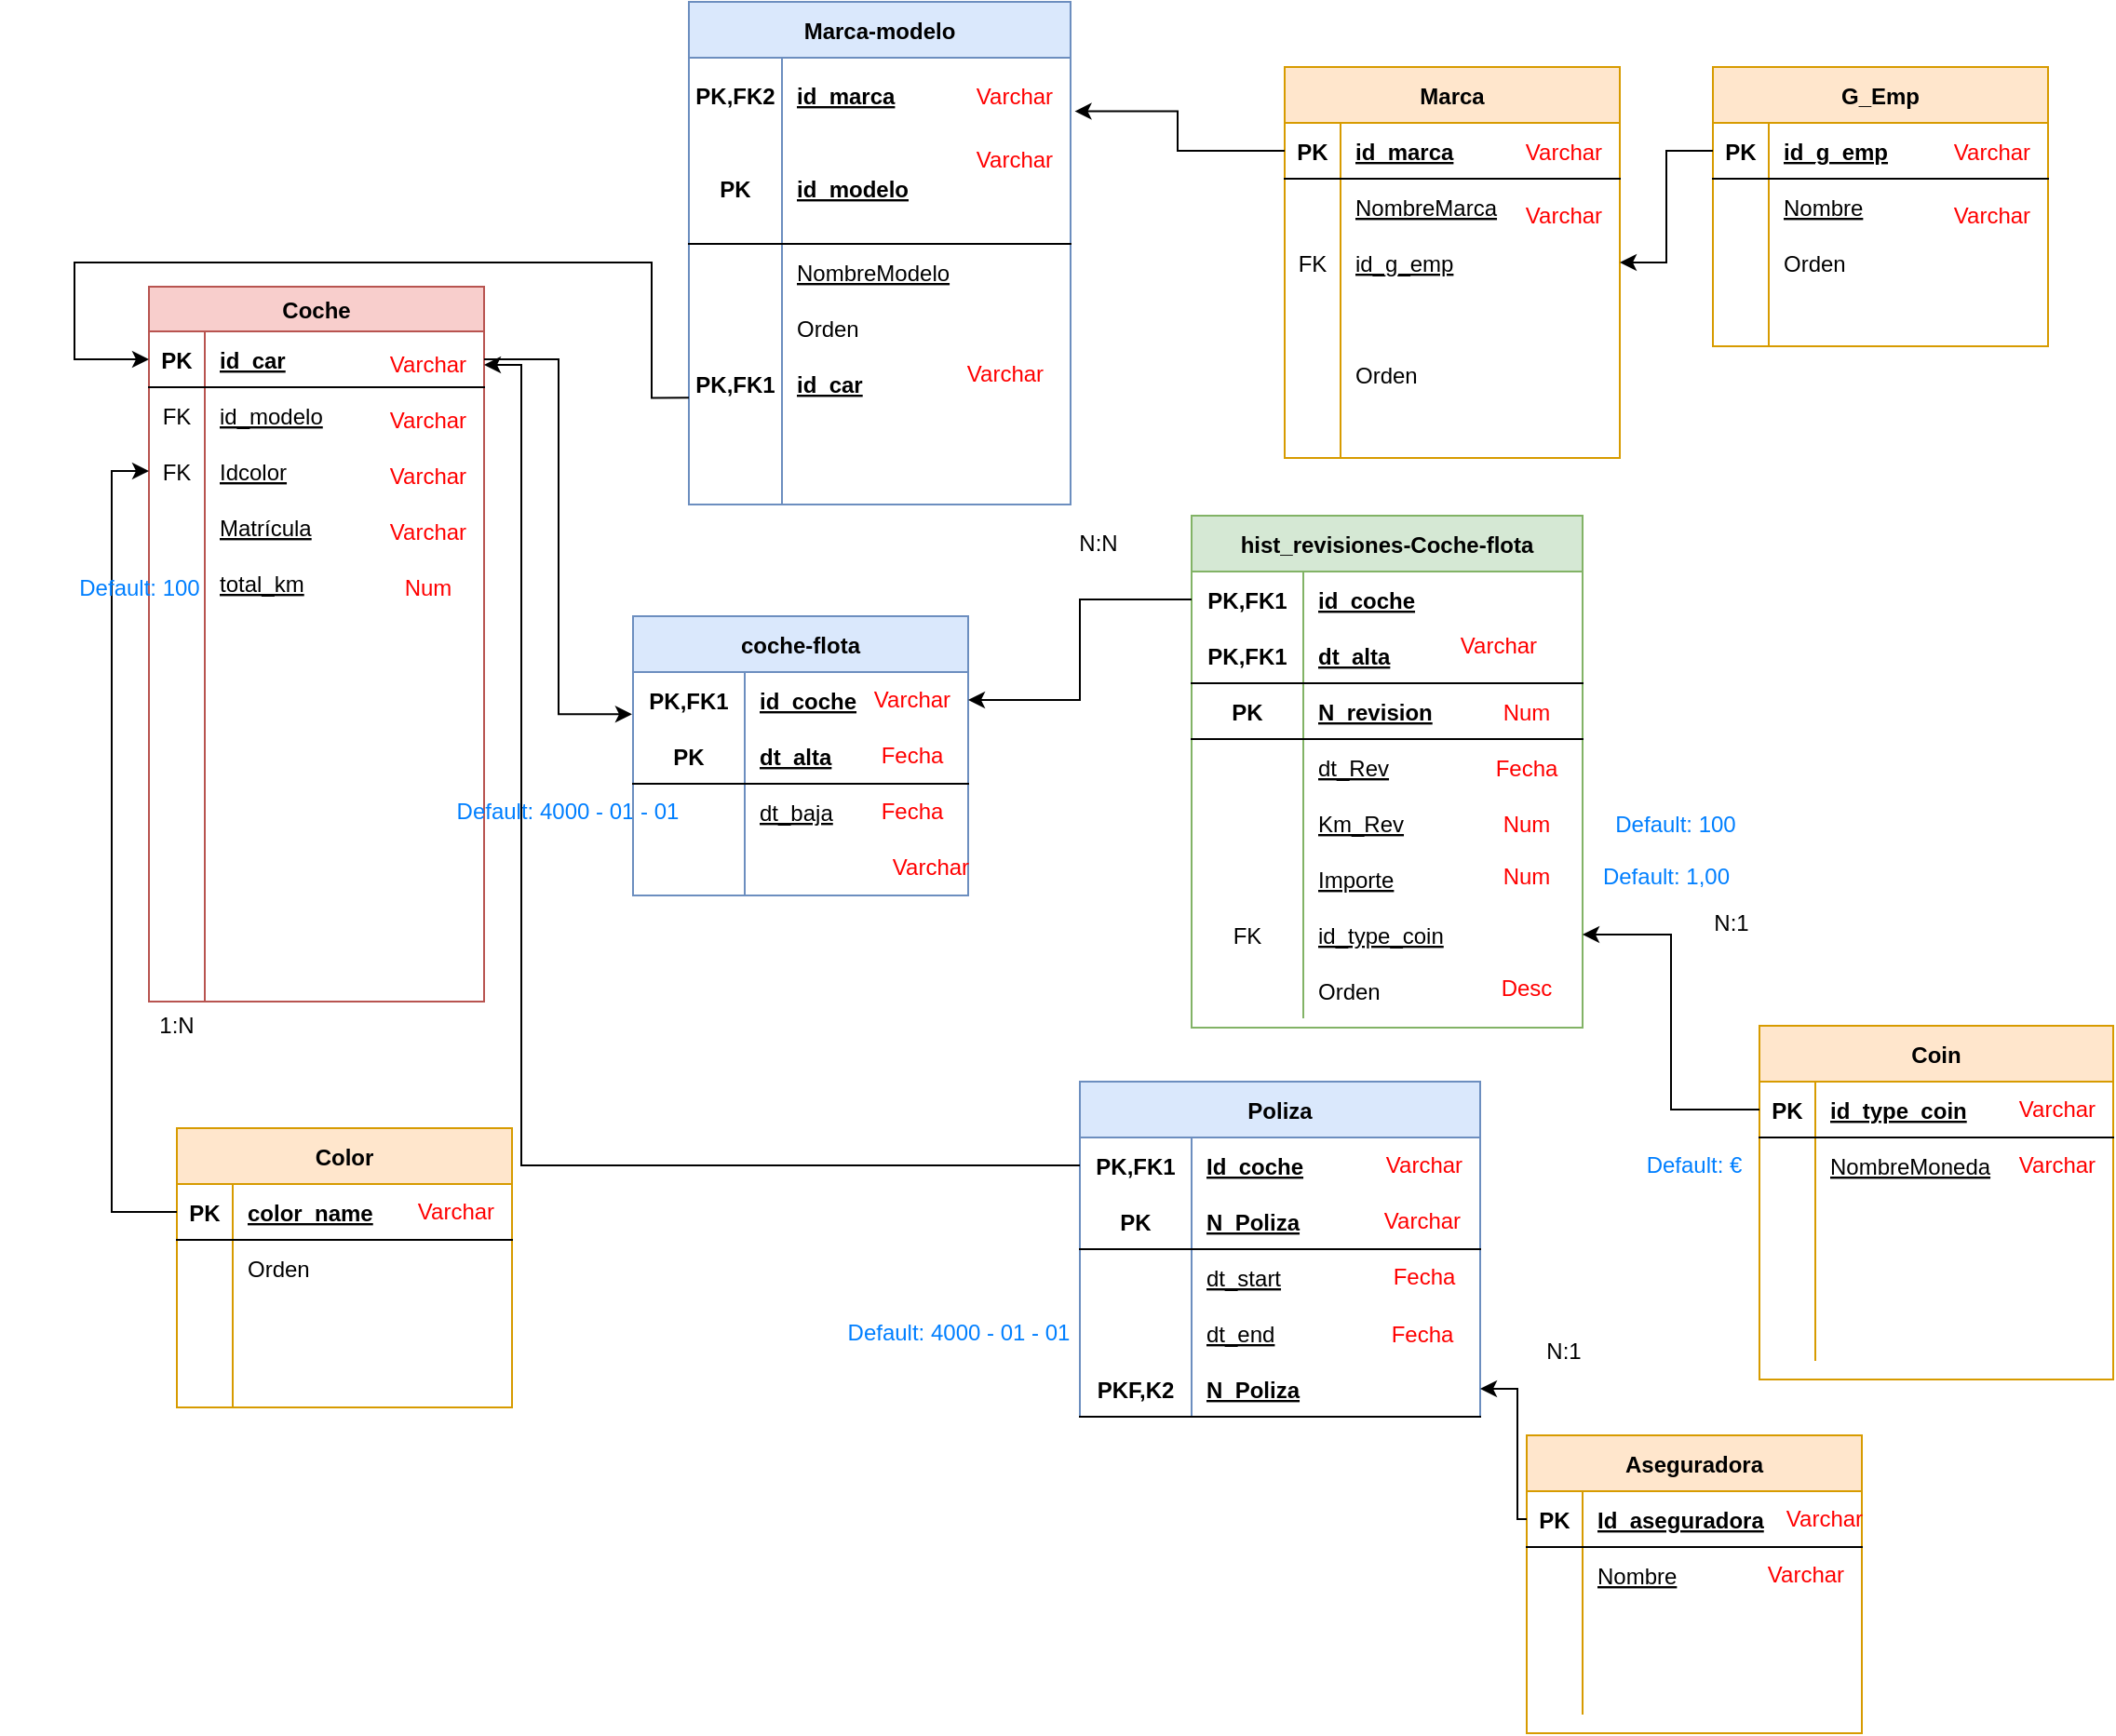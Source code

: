 <mxfile version="20.2.3" type="device"><diagram id="JM8xKvDnMXbt8mWeKj9a" name="Página-1"><mxGraphModel dx="1920" dy="683" grid="1" gridSize="10" guides="1" tooltips="1" connect="1" arrows="1" fold="1" page="1" pageScale="1" pageWidth="827" pageHeight="1169" math="0" shadow="0"><root><mxCell id="0"/><mxCell id="1" parent="0"/><mxCell id="0YQyffvjGmMoZBcCaAnM-1" value="Coche" style="shape=table;startSize=24;container=1;collapsible=1;childLayout=tableLayout;fixedRows=1;rowLines=0;fontStyle=1;align=center;resizeLast=1;fillColor=#f8cecc;strokeColor=#b85450;" parent="1" vertex="1"><mxGeometry x="-240" y="163" width="180" height="384" as="geometry"/></mxCell><mxCell id="0YQyffvjGmMoZBcCaAnM-2" value="" style="shape=tableRow;horizontal=0;startSize=0;swimlaneHead=0;swimlaneBody=0;fillColor=none;collapsible=0;dropTarget=0;points=[[0,0.5],[1,0.5]];portConstraint=eastwest;top=0;left=0;right=0;bottom=1;" parent="0YQyffvjGmMoZBcCaAnM-1" vertex="1"><mxGeometry y="24" width="180" height="30" as="geometry"/></mxCell><mxCell id="0YQyffvjGmMoZBcCaAnM-3" value="PK" style="shape=partialRectangle;connectable=0;fillColor=none;top=0;left=0;bottom=0;right=0;fontStyle=1;overflow=hidden;" parent="0YQyffvjGmMoZBcCaAnM-2" vertex="1"><mxGeometry width="30" height="30" as="geometry"><mxRectangle width="30" height="30" as="alternateBounds"/></mxGeometry></mxCell><mxCell id="0YQyffvjGmMoZBcCaAnM-4" value="id_car" style="shape=partialRectangle;connectable=0;fillColor=none;top=0;left=0;bottom=0;right=0;align=left;spacingLeft=6;fontStyle=5;overflow=hidden;" parent="0YQyffvjGmMoZBcCaAnM-2" vertex="1"><mxGeometry x="30" width="150" height="30" as="geometry"><mxRectangle width="150" height="30" as="alternateBounds"/></mxGeometry></mxCell><mxCell id="0YQyffvjGmMoZBcCaAnM-5" value="" style="shape=tableRow;horizontal=0;startSize=0;swimlaneHead=0;swimlaneBody=0;fillColor=none;collapsible=0;dropTarget=0;points=[[0,0.5],[1,0.5]];portConstraint=eastwest;top=0;left=0;right=0;bottom=0;" parent="0YQyffvjGmMoZBcCaAnM-1" vertex="1"><mxGeometry y="54" width="180" height="30" as="geometry"/></mxCell><mxCell id="0YQyffvjGmMoZBcCaAnM-6" value="FK" style="shape=partialRectangle;connectable=0;fillColor=none;top=0;left=0;bottom=0;right=0;editable=1;overflow=hidden;" parent="0YQyffvjGmMoZBcCaAnM-5" vertex="1"><mxGeometry width="30" height="30" as="geometry"><mxRectangle width="30" height="30" as="alternateBounds"/></mxGeometry></mxCell><mxCell id="0YQyffvjGmMoZBcCaAnM-7" value="id_modelo" style="shape=partialRectangle;connectable=0;fillColor=none;top=0;left=0;bottom=0;right=0;align=left;spacingLeft=6;overflow=hidden;fontStyle=4" parent="0YQyffvjGmMoZBcCaAnM-5" vertex="1"><mxGeometry x="30" width="150" height="30" as="geometry"><mxRectangle width="150" height="30" as="alternateBounds"/></mxGeometry></mxCell><mxCell id="0YQyffvjGmMoZBcCaAnM-8" value="" style="shape=tableRow;horizontal=0;startSize=0;swimlaneHead=0;swimlaneBody=0;fillColor=none;collapsible=0;dropTarget=0;points=[[0,0.5],[1,0.5]];portConstraint=eastwest;top=0;left=0;right=0;bottom=0;" parent="0YQyffvjGmMoZBcCaAnM-1" vertex="1"><mxGeometry y="84" width="180" height="30" as="geometry"/></mxCell><mxCell id="0YQyffvjGmMoZBcCaAnM-9" value="FK" style="shape=partialRectangle;connectable=0;fillColor=none;top=0;left=0;bottom=0;right=0;editable=1;overflow=hidden;" parent="0YQyffvjGmMoZBcCaAnM-8" vertex="1"><mxGeometry width="30" height="30" as="geometry"><mxRectangle width="30" height="30" as="alternateBounds"/></mxGeometry></mxCell><mxCell id="0YQyffvjGmMoZBcCaAnM-10" value="Idcolor" style="shape=partialRectangle;connectable=0;fillColor=none;top=0;left=0;bottom=0;right=0;align=left;spacingLeft=6;overflow=hidden;fontStyle=4" parent="0YQyffvjGmMoZBcCaAnM-8" vertex="1"><mxGeometry x="30" width="150" height="30" as="geometry"><mxRectangle width="150" height="30" as="alternateBounds"/></mxGeometry></mxCell><mxCell id="0YQyffvjGmMoZBcCaAnM-110" value="" style="shape=tableRow;horizontal=0;startSize=0;swimlaneHead=0;swimlaneBody=0;fillColor=none;collapsible=0;dropTarget=0;points=[[0,0.5],[1,0.5]];portConstraint=eastwest;top=0;left=0;right=0;bottom=0;" parent="0YQyffvjGmMoZBcCaAnM-1" vertex="1"><mxGeometry y="114" width="180" height="30" as="geometry"/></mxCell><mxCell id="0YQyffvjGmMoZBcCaAnM-111" value="" style="shape=partialRectangle;connectable=0;fillColor=none;top=0;left=0;bottom=0;right=0;editable=1;overflow=hidden;" parent="0YQyffvjGmMoZBcCaAnM-110" vertex="1"><mxGeometry width="30" height="30" as="geometry"><mxRectangle width="30" height="30" as="alternateBounds"/></mxGeometry></mxCell><mxCell id="0YQyffvjGmMoZBcCaAnM-112" value="Matrícula" style="shape=partialRectangle;connectable=0;fillColor=none;top=0;left=0;bottom=0;right=0;align=left;spacingLeft=6;overflow=hidden;fontStyle=4" parent="0YQyffvjGmMoZBcCaAnM-110" vertex="1"><mxGeometry x="30" width="150" height="30" as="geometry"><mxRectangle width="150" height="30" as="alternateBounds"/></mxGeometry></mxCell><mxCell id="bJFjPrGlZx6PhnwLUjVs-121" value="" style="shape=tableRow;horizontal=0;startSize=0;swimlaneHead=0;swimlaneBody=0;fillColor=none;collapsible=0;dropTarget=0;points=[[0,0.5],[1,0.5]];portConstraint=eastwest;top=0;left=0;right=0;bottom=0;" vertex="1" parent="0YQyffvjGmMoZBcCaAnM-1"><mxGeometry y="144" width="180" height="30" as="geometry"/></mxCell><mxCell id="bJFjPrGlZx6PhnwLUjVs-122" value="" style="shape=partialRectangle;connectable=0;fillColor=none;top=0;left=0;bottom=0;right=0;editable=1;overflow=hidden;" vertex="1" parent="bJFjPrGlZx6PhnwLUjVs-121"><mxGeometry width="30" height="30" as="geometry"><mxRectangle width="30" height="30" as="alternateBounds"/></mxGeometry></mxCell><mxCell id="bJFjPrGlZx6PhnwLUjVs-123" value="total_km" style="shape=partialRectangle;connectable=0;fillColor=none;top=0;left=0;bottom=0;right=0;align=left;spacingLeft=6;overflow=hidden;fontStyle=4" vertex="1" parent="bJFjPrGlZx6PhnwLUjVs-121"><mxGeometry x="30" width="150" height="30" as="geometry"><mxRectangle width="150" height="30" as="alternateBounds"/></mxGeometry></mxCell><mxCell id="0YQyffvjGmMoZBcCaAnM-11" value="" style="shape=tableRow;horizontal=0;startSize=0;swimlaneHead=0;swimlaneBody=0;fillColor=none;collapsible=0;dropTarget=0;points=[[0,0.5],[1,0.5]];portConstraint=eastwest;top=0;left=0;right=0;bottom=0;" parent="0YQyffvjGmMoZBcCaAnM-1" vertex="1"><mxGeometry y="174" width="180" height="30" as="geometry"/></mxCell><mxCell id="0YQyffvjGmMoZBcCaAnM-12" value="" style="shape=partialRectangle;connectable=0;fillColor=none;top=0;left=0;bottom=0;right=0;editable=1;overflow=hidden;" parent="0YQyffvjGmMoZBcCaAnM-11" vertex="1"><mxGeometry width="30" height="30" as="geometry"><mxRectangle width="30" height="30" as="alternateBounds"/></mxGeometry></mxCell><mxCell id="0YQyffvjGmMoZBcCaAnM-13" value="" style="shape=partialRectangle;connectable=0;fillColor=none;top=0;left=0;bottom=0;right=0;align=left;spacingLeft=6;overflow=hidden;fontStyle=4" parent="0YQyffvjGmMoZBcCaAnM-11" vertex="1"><mxGeometry x="30" width="150" height="30" as="geometry"><mxRectangle width="150" height="30" as="alternateBounds"/></mxGeometry></mxCell><mxCell id="bJFjPrGlZx6PhnwLUjVs-72" value="" style="shape=tableRow;horizontal=0;startSize=0;swimlaneHead=0;swimlaneBody=0;fillColor=none;collapsible=0;dropTarget=0;points=[[0,0.5],[1,0.5]];portConstraint=eastwest;top=0;left=0;right=0;bottom=0;" vertex="1" parent="0YQyffvjGmMoZBcCaAnM-1"><mxGeometry y="204" width="180" height="30" as="geometry"/></mxCell><mxCell id="bJFjPrGlZx6PhnwLUjVs-73" value="" style="shape=partialRectangle;connectable=0;fillColor=none;top=0;left=0;bottom=0;right=0;editable=1;overflow=hidden;" vertex="1" parent="bJFjPrGlZx6PhnwLUjVs-72"><mxGeometry width="30" height="30" as="geometry"><mxRectangle width="30" height="30" as="alternateBounds"/></mxGeometry></mxCell><mxCell id="bJFjPrGlZx6PhnwLUjVs-74" value="" style="shape=partialRectangle;connectable=0;fillColor=none;top=0;left=0;bottom=0;right=0;align=left;spacingLeft=6;overflow=hidden;fontStyle=0" vertex="1" parent="bJFjPrGlZx6PhnwLUjVs-72"><mxGeometry x="30" width="150" height="30" as="geometry"><mxRectangle width="150" height="30" as="alternateBounds"/></mxGeometry></mxCell><mxCell id="0YQyffvjGmMoZBcCaAnM-107" value="" style="shape=tableRow;horizontal=0;startSize=0;swimlaneHead=0;swimlaneBody=0;fillColor=none;collapsible=0;dropTarget=0;points=[[0,0.5],[1,0.5]];portConstraint=eastwest;top=0;left=0;right=0;bottom=0;" parent="0YQyffvjGmMoZBcCaAnM-1" vertex="1"><mxGeometry y="234" width="180" height="30" as="geometry"/></mxCell><mxCell id="0YQyffvjGmMoZBcCaAnM-108" value="" style="shape=partialRectangle;connectable=0;fillColor=none;top=0;left=0;bottom=0;right=0;editable=1;overflow=hidden;" parent="0YQyffvjGmMoZBcCaAnM-107" vertex="1"><mxGeometry width="30" height="30" as="geometry"><mxRectangle width="30" height="30" as="alternateBounds"/></mxGeometry></mxCell><mxCell id="0YQyffvjGmMoZBcCaAnM-109" value="" style="shape=partialRectangle;connectable=0;fillColor=none;top=0;left=0;bottom=0;right=0;align=left;spacingLeft=6;overflow=hidden;fontStyle=4" parent="0YQyffvjGmMoZBcCaAnM-107" vertex="1"><mxGeometry x="30" width="150" height="30" as="geometry"><mxRectangle width="150" height="30" as="alternateBounds"/></mxGeometry></mxCell><mxCell id="0YQyffvjGmMoZBcCaAnM-119" value="" style="shape=tableRow;horizontal=0;startSize=0;swimlaneHead=0;swimlaneBody=0;fillColor=none;collapsible=0;dropTarget=0;points=[[0,0.5],[1,0.5]];portConstraint=eastwest;top=0;left=0;right=0;bottom=0;" parent="0YQyffvjGmMoZBcCaAnM-1" vertex="1"><mxGeometry y="264" width="180" height="30" as="geometry"/></mxCell><mxCell id="0YQyffvjGmMoZBcCaAnM-120" value="" style="shape=partialRectangle;connectable=0;fillColor=none;top=0;left=0;bottom=0;right=0;editable=1;overflow=hidden;" parent="0YQyffvjGmMoZBcCaAnM-119" vertex="1"><mxGeometry width="30" height="30" as="geometry"><mxRectangle width="30" height="30" as="alternateBounds"/></mxGeometry></mxCell><mxCell id="0YQyffvjGmMoZBcCaAnM-121" value="" style="shape=partialRectangle;connectable=0;fillColor=none;top=0;left=0;bottom=0;right=0;align=left;spacingLeft=6;overflow=hidden;fontStyle=0" parent="0YQyffvjGmMoZBcCaAnM-119" vertex="1"><mxGeometry x="30" width="150" height="30" as="geometry"><mxRectangle width="150" height="30" as="alternateBounds"/></mxGeometry></mxCell><mxCell id="0YQyffvjGmMoZBcCaAnM-116" value="" style="shape=tableRow;horizontal=0;startSize=0;swimlaneHead=0;swimlaneBody=0;fillColor=none;collapsible=0;dropTarget=0;points=[[0,0.5],[1,0.5]];portConstraint=eastwest;top=0;left=0;right=0;bottom=0;" parent="0YQyffvjGmMoZBcCaAnM-1" vertex="1"><mxGeometry y="294" width="180" height="30" as="geometry"/></mxCell><mxCell id="0YQyffvjGmMoZBcCaAnM-117" value="" style="shape=partialRectangle;connectable=0;fillColor=none;top=0;left=0;bottom=0;right=0;editable=1;overflow=hidden;" parent="0YQyffvjGmMoZBcCaAnM-116" vertex="1"><mxGeometry width="30" height="30" as="geometry"><mxRectangle width="30" height="30" as="alternateBounds"/></mxGeometry></mxCell><mxCell id="0YQyffvjGmMoZBcCaAnM-118" value="" style="shape=partialRectangle;connectable=0;fillColor=none;top=0;left=0;bottom=0;right=0;align=left;spacingLeft=6;overflow=hidden;fontStyle=0" parent="0YQyffvjGmMoZBcCaAnM-116" vertex="1"><mxGeometry x="30" width="150" height="30" as="geometry"><mxRectangle width="150" height="30" as="alternateBounds"/></mxGeometry></mxCell><mxCell id="6l5QZvjyQVoZpyzpuuwP-33" value="" style="shape=tableRow;horizontal=0;startSize=0;swimlaneHead=0;swimlaneBody=0;fillColor=none;collapsible=0;dropTarget=0;points=[[0,0.5],[1,0.5]];portConstraint=eastwest;top=0;left=0;right=0;bottom=0;" parent="0YQyffvjGmMoZBcCaAnM-1" vertex="1"><mxGeometry y="324" width="180" height="30" as="geometry"/></mxCell><mxCell id="6l5QZvjyQVoZpyzpuuwP-34" value="" style="shape=partialRectangle;connectable=0;fillColor=none;top=0;left=0;bottom=0;right=0;editable=1;overflow=hidden;" parent="6l5QZvjyQVoZpyzpuuwP-33" vertex="1"><mxGeometry width="30" height="30" as="geometry"><mxRectangle width="30" height="30" as="alternateBounds"/></mxGeometry></mxCell><mxCell id="6l5QZvjyQVoZpyzpuuwP-35" value="" style="shape=partialRectangle;connectable=0;fillColor=none;top=0;left=0;bottom=0;right=0;align=left;spacingLeft=6;overflow=hidden;fontStyle=0" parent="6l5QZvjyQVoZpyzpuuwP-33" vertex="1"><mxGeometry x="30" width="150" height="30" as="geometry"><mxRectangle width="150" height="30" as="alternateBounds"/></mxGeometry></mxCell><mxCell id="0YQyffvjGmMoZBcCaAnM-113" value="" style="shape=tableRow;horizontal=0;startSize=0;swimlaneHead=0;swimlaneBody=0;fillColor=none;collapsible=0;dropTarget=0;points=[[0,0.5],[1,0.5]];portConstraint=eastwest;top=0;left=0;right=0;bottom=0;" parent="0YQyffvjGmMoZBcCaAnM-1" vertex="1"><mxGeometry y="354" width="180" height="30" as="geometry"/></mxCell><mxCell id="0YQyffvjGmMoZBcCaAnM-114" value="" style="shape=partialRectangle;connectable=0;fillColor=none;top=0;left=0;bottom=0;right=0;editable=1;overflow=hidden;" parent="0YQyffvjGmMoZBcCaAnM-113" vertex="1"><mxGeometry width="30" height="30" as="geometry"><mxRectangle width="30" height="30" as="alternateBounds"/></mxGeometry></mxCell><mxCell id="0YQyffvjGmMoZBcCaAnM-115" value="" style="shape=partialRectangle;connectable=0;fillColor=none;top=0;left=0;bottom=0;right=0;align=left;spacingLeft=6;overflow=hidden;fontStyle=4" parent="0YQyffvjGmMoZBcCaAnM-113" vertex="1"><mxGeometry x="30" width="150" height="30" as="geometry"><mxRectangle width="150" height="30" as="alternateBounds"/></mxGeometry></mxCell><mxCell id="0YQyffvjGmMoZBcCaAnM-14" value="Marca" style="shape=table;startSize=30;container=1;collapsible=1;childLayout=tableLayout;fixedRows=1;rowLines=0;fontStyle=1;align=center;resizeLast=1;fillColor=#ffe6cc;strokeColor=#d79b00;" parent="1" vertex="1"><mxGeometry x="370" y="45" width="180" height="210" as="geometry"/></mxCell><mxCell id="0YQyffvjGmMoZBcCaAnM-15" value="" style="shape=tableRow;horizontal=0;startSize=0;swimlaneHead=0;swimlaneBody=0;fillColor=none;collapsible=0;dropTarget=0;points=[[0,0.5],[1,0.5]];portConstraint=eastwest;top=0;left=0;right=0;bottom=1;" parent="0YQyffvjGmMoZBcCaAnM-14" vertex="1"><mxGeometry y="30" width="180" height="30" as="geometry"/></mxCell><mxCell id="0YQyffvjGmMoZBcCaAnM-16" value="PK" style="shape=partialRectangle;connectable=0;fillColor=none;top=0;left=0;bottom=0;right=0;fontStyle=1;overflow=hidden;" parent="0YQyffvjGmMoZBcCaAnM-15" vertex="1"><mxGeometry width="30" height="30" as="geometry"><mxRectangle width="30" height="30" as="alternateBounds"/></mxGeometry></mxCell><mxCell id="0YQyffvjGmMoZBcCaAnM-17" value="id_marca" style="shape=partialRectangle;connectable=0;fillColor=none;top=0;left=0;bottom=0;right=0;align=left;spacingLeft=6;fontStyle=5;overflow=hidden;" parent="0YQyffvjGmMoZBcCaAnM-15" vertex="1"><mxGeometry x="30" width="150" height="30" as="geometry"><mxRectangle width="150" height="30" as="alternateBounds"/></mxGeometry></mxCell><mxCell id="0YQyffvjGmMoZBcCaAnM-18" value="" style="shape=tableRow;horizontal=0;startSize=0;swimlaneHead=0;swimlaneBody=0;fillColor=none;collapsible=0;dropTarget=0;points=[[0,0.5],[1,0.5]];portConstraint=eastwest;top=0;left=0;right=0;bottom=0;" parent="0YQyffvjGmMoZBcCaAnM-14" vertex="1"><mxGeometry y="60" width="180" height="30" as="geometry"/></mxCell><mxCell id="0YQyffvjGmMoZBcCaAnM-19" value="" style="shape=partialRectangle;connectable=0;fillColor=none;top=0;left=0;bottom=0;right=0;editable=1;overflow=hidden;" parent="0YQyffvjGmMoZBcCaAnM-18" vertex="1"><mxGeometry width="30" height="30" as="geometry"><mxRectangle width="30" height="30" as="alternateBounds"/></mxGeometry></mxCell><mxCell id="0YQyffvjGmMoZBcCaAnM-20" value="NombreMarca" style="shape=partialRectangle;connectable=0;fillColor=none;top=0;left=0;bottom=0;right=0;align=left;spacingLeft=6;overflow=hidden;fontStyle=4" parent="0YQyffvjGmMoZBcCaAnM-18" vertex="1"><mxGeometry x="30" width="150" height="30" as="geometry"><mxRectangle width="150" height="30" as="alternateBounds"/></mxGeometry></mxCell><mxCell id="0YQyffvjGmMoZBcCaAnM-54" value="" style="shape=tableRow;horizontal=0;startSize=0;swimlaneHead=0;swimlaneBody=0;fillColor=none;collapsible=0;dropTarget=0;points=[[0,0.5],[1,0.5]];portConstraint=eastwest;top=0;left=0;right=0;bottom=0;" parent="0YQyffvjGmMoZBcCaAnM-14" vertex="1"><mxGeometry y="90" width="180" height="30" as="geometry"/></mxCell><mxCell id="0YQyffvjGmMoZBcCaAnM-55" value="FK" style="shape=partialRectangle;connectable=0;fillColor=none;top=0;left=0;bottom=0;right=0;editable=1;overflow=hidden;" parent="0YQyffvjGmMoZBcCaAnM-54" vertex="1"><mxGeometry width="30" height="30" as="geometry"><mxRectangle width="30" height="30" as="alternateBounds"/></mxGeometry></mxCell><mxCell id="0YQyffvjGmMoZBcCaAnM-56" value="id_g_emp" style="shape=partialRectangle;connectable=0;fillColor=none;top=0;left=0;bottom=0;right=0;align=left;spacingLeft=6;overflow=hidden;fontStyle=4" parent="0YQyffvjGmMoZBcCaAnM-54" vertex="1"><mxGeometry x="30" width="150" height="30" as="geometry"><mxRectangle width="150" height="30" as="alternateBounds"/></mxGeometry></mxCell><mxCell id="6l5QZvjyQVoZpyzpuuwP-76" value="" style="shape=tableRow;horizontal=0;startSize=0;swimlaneHead=0;swimlaneBody=0;fillColor=none;collapsible=0;dropTarget=0;points=[[0,0.5],[1,0.5]];portConstraint=eastwest;top=0;left=0;right=0;bottom=0;" parent="0YQyffvjGmMoZBcCaAnM-14" vertex="1"><mxGeometry y="120" width="180" height="30" as="geometry"/></mxCell><mxCell id="6l5QZvjyQVoZpyzpuuwP-77" value="" style="shape=partialRectangle;connectable=0;fillColor=none;top=0;left=0;bottom=0;right=0;editable=1;overflow=hidden;" parent="6l5QZvjyQVoZpyzpuuwP-76" vertex="1"><mxGeometry width="30" height="30" as="geometry"><mxRectangle width="30" height="30" as="alternateBounds"/></mxGeometry></mxCell><mxCell id="6l5QZvjyQVoZpyzpuuwP-78" value="" style="shape=partialRectangle;connectable=0;fillColor=none;top=0;left=0;bottom=0;right=0;align=left;spacingLeft=6;overflow=hidden;fontStyle=4" parent="6l5QZvjyQVoZpyzpuuwP-76" vertex="1"><mxGeometry x="30" width="150" height="30" as="geometry"><mxRectangle width="150" height="30" as="alternateBounds"/></mxGeometry></mxCell><mxCell id="0YQyffvjGmMoZBcCaAnM-21" value="" style="shape=tableRow;horizontal=0;startSize=0;swimlaneHead=0;swimlaneBody=0;fillColor=none;collapsible=0;dropTarget=0;points=[[0,0.5],[1,0.5]];portConstraint=eastwest;top=0;left=0;right=0;bottom=0;" parent="0YQyffvjGmMoZBcCaAnM-14" vertex="1"><mxGeometry y="150" width="180" height="30" as="geometry"/></mxCell><mxCell id="0YQyffvjGmMoZBcCaAnM-22" value="" style="shape=partialRectangle;connectable=0;fillColor=none;top=0;left=0;bottom=0;right=0;editable=1;overflow=hidden;" parent="0YQyffvjGmMoZBcCaAnM-21" vertex="1"><mxGeometry width="30" height="30" as="geometry"><mxRectangle width="30" height="30" as="alternateBounds"/></mxGeometry></mxCell><mxCell id="0YQyffvjGmMoZBcCaAnM-23" value="Orden" style="shape=partialRectangle;connectable=0;fillColor=none;top=0;left=0;bottom=0;right=0;align=left;spacingLeft=6;overflow=hidden;" parent="0YQyffvjGmMoZBcCaAnM-21" vertex="1"><mxGeometry x="30" width="150" height="30" as="geometry"><mxRectangle width="150" height="30" as="alternateBounds"/></mxGeometry></mxCell><mxCell id="0YQyffvjGmMoZBcCaAnM-24" value="" style="shape=tableRow;horizontal=0;startSize=0;swimlaneHead=0;swimlaneBody=0;fillColor=none;collapsible=0;dropTarget=0;points=[[0,0.5],[1,0.5]];portConstraint=eastwest;top=0;left=0;right=0;bottom=0;" parent="0YQyffvjGmMoZBcCaAnM-14" vertex="1"><mxGeometry y="180" width="180" height="30" as="geometry"/></mxCell><mxCell id="0YQyffvjGmMoZBcCaAnM-25" value="" style="shape=partialRectangle;connectable=0;fillColor=none;top=0;left=0;bottom=0;right=0;editable=1;overflow=hidden;" parent="0YQyffvjGmMoZBcCaAnM-24" vertex="1"><mxGeometry width="30" height="30" as="geometry"><mxRectangle width="30" height="30" as="alternateBounds"/></mxGeometry></mxCell><mxCell id="0YQyffvjGmMoZBcCaAnM-26" value="" style="shape=partialRectangle;connectable=0;fillColor=none;top=0;left=0;bottom=0;right=0;align=left;spacingLeft=6;overflow=hidden;" parent="0YQyffvjGmMoZBcCaAnM-24" vertex="1"><mxGeometry x="30" width="150" height="30" as="geometry"><mxRectangle width="150" height="30" as="alternateBounds"/></mxGeometry></mxCell><mxCell id="0YQyffvjGmMoZBcCaAnM-28" value="G_Emp" style="shape=table;startSize=30;container=1;collapsible=1;childLayout=tableLayout;fixedRows=1;rowLines=0;fontStyle=1;align=center;resizeLast=1;fillColor=#ffe6cc;strokeColor=#d79b00;" parent="1" vertex="1"><mxGeometry x="600" y="45" width="180" height="150" as="geometry"/></mxCell><mxCell id="0YQyffvjGmMoZBcCaAnM-29" value="" style="shape=tableRow;horizontal=0;startSize=0;swimlaneHead=0;swimlaneBody=0;fillColor=none;collapsible=0;dropTarget=0;points=[[0,0.5],[1,0.5]];portConstraint=eastwest;top=0;left=0;right=0;bottom=1;" parent="0YQyffvjGmMoZBcCaAnM-28" vertex="1"><mxGeometry y="30" width="180" height="30" as="geometry"/></mxCell><mxCell id="0YQyffvjGmMoZBcCaAnM-30" value="PK" style="shape=partialRectangle;connectable=0;fillColor=none;top=0;left=0;bottom=0;right=0;fontStyle=1;overflow=hidden;" parent="0YQyffvjGmMoZBcCaAnM-29" vertex="1"><mxGeometry width="30" height="30" as="geometry"><mxRectangle width="30" height="30" as="alternateBounds"/></mxGeometry></mxCell><mxCell id="0YQyffvjGmMoZBcCaAnM-31" value="id_g_emp" style="shape=partialRectangle;connectable=0;fillColor=none;top=0;left=0;bottom=0;right=0;align=left;spacingLeft=6;fontStyle=5;overflow=hidden;" parent="0YQyffvjGmMoZBcCaAnM-29" vertex="1"><mxGeometry x="30" width="150" height="30" as="geometry"><mxRectangle width="150" height="30" as="alternateBounds"/></mxGeometry></mxCell><mxCell id="0YQyffvjGmMoZBcCaAnM-32" value="" style="shape=tableRow;horizontal=0;startSize=0;swimlaneHead=0;swimlaneBody=0;fillColor=none;collapsible=0;dropTarget=0;points=[[0,0.5],[1,0.5]];portConstraint=eastwest;top=0;left=0;right=0;bottom=0;" parent="0YQyffvjGmMoZBcCaAnM-28" vertex="1"><mxGeometry y="60" width="180" height="30" as="geometry"/></mxCell><mxCell id="0YQyffvjGmMoZBcCaAnM-33" value="" style="shape=partialRectangle;connectable=0;fillColor=none;top=0;left=0;bottom=0;right=0;editable=1;overflow=hidden;" parent="0YQyffvjGmMoZBcCaAnM-32" vertex="1"><mxGeometry width="30" height="30" as="geometry"><mxRectangle width="30" height="30" as="alternateBounds"/></mxGeometry></mxCell><mxCell id="0YQyffvjGmMoZBcCaAnM-34" value="Nombre" style="shape=partialRectangle;connectable=0;fillColor=none;top=0;left=0;bottom=0;right=0;align=left;spacingLeft=6;overflow=hidden;fontStyle=4" parent="0YQyffvjGmMoZBcCaAnM-32" vertex="1"><mxGeometry x="30" width="150" height="30" as="geometry"><mxRectangle width="150" height="30" as="alternateBounds"/></mxGeometry></mxCell><mxCell id="0YQyffvjGmMoZBcCaAnM-35" value="" style="shape=tableRow;horizontal=0;startSize=0;swimlaneHead=0;swimlaneBody=0;fillColor=none;collapsible=0;dropTarget=0;points=[[0,0.5],[1,0.5]];portConstraint=eastwest;top=0;left=0;right=0;bottom=0;" parent="0YQyffvjGmMoZBcCaAnM-28" vertex="1"><mxGeometry y="90" width="180" height="30" as="geometry"/></mxCell><mxCell id="0YQyffvjGmMoZBcCaAnM-36" value="" style="shape=partialRectangle;connectable=0;fillColor=none;top=0;left=0;bottom=0;right=0;editable=1;overflow=hidden;" parent="0YQyffvjGmMoZBcCaAnM-35" vertex="1"><mxGeometry width="30" height="30" as="geometry"><mxRectangle width="30" height="30" as="alternateBounds"/></mxGeometry></mxCell><mxCell id="0YQyffvjGmMoZBcCaAnM-37" value="Orden" style="shape=partialRectangle;connectable=0;fillColor=none;top=0;left=0;bottom=0;right=0;align=left;spacingLeft=6;overflow=hidden;" parent="0YQyffvjGmMoZBcCaAnM-35" vertex="1"><mxGeometry x="30" width="150" height="30" as="geometry"><mxRectangle width="150" height="30" as="alternateBounds"/></mxGeometry></mxCell><mxCell id="0YQyffvjGmMoZBcCaAnM-38" value="" style="shape=tableRow;horizontal=0;startSize=0;swimlaneHead=0;swimlaneBody=0;fillColor=none;collapsible=0;dropTarget=0;points=[[0,0.5],[1,0.5]];portConstraint=eastwest;top=0;left=0;right=0;bottom=0;" parent="0YQyffvjGmMoZBcCaAnM-28" vertex="1"><mxGeometry y="120" width="180" height="30" as="geometry"/></mxCell><mxCell id="0YQyffvjGmMoZBcCaAnM-39" value="" style="shape=partialRectangle;connectable=0;fillColor=none;top=0;left=0;bottom=0;right=0;editable=1;overflow=hidden;" parent="0YQyffvjGmMoZBcCaAnM-38" vertex="1"><mxGeometry width="30" height="30" as="geometry"><mxRectangle width="30" height="30" as="alternateBounds"/></mxGeometry></mxCell><mxCell id="0YQyffvjGmMoZBcCaAnM-40" value="" style="shape=partialRectangle;connectable=0;fillColor=none;top=0;left=0;bottom=0;right=0;align=left;spacingLeft=6;overflow=hidden;" parent="0YQyffvjGmMoZBcCaAnM-38" vertex="1"><mxGeometry x="30" width="150" height="30" as="geometry"><mxRectangle width="150" height="30" as="alternateBounds"/></mxGeometry></mxCell><mxCell id="0YQyffvjGmMoZBcCaAnM-59" value="Color" style="shape=table;startSize=30;container=1;collapsible=1;childLayout=tableLayout;fixedRows=1;rowLines=0;fontStyle=1;align=center;resizeLast=1;fillColor=#ffe6cc;strokeColor=#d79b00;" parent="1" vertex="1"><mxGeometry x="-225" y="615" width="180" height="150" as="geometry"/></mxCell><mxCell id="0YQyffvjGmMoZBcCaAnM-60" value="" style="shape=tableRow;horizontal=0;startSize=0;swimlaneHead=0;swimlaneBody=0;fillColor=none;collapsible=0;dropTarget=0;points=[[0,0.5],[1,0.5]];portConstraint=eastwest;top=0;left=0;right=0;bottom=1;" parent="0YQyffvjGmMoZBcCaAnM-59" vertex="1"><mxGeometry y="30" width="180" height="30" as="geometry"/></mxCell><mxCell id="0YQyffvjGmMoZBcCaAnM-61" value="PK" style="shape=partialRectangle;connectable=0;fillColor=none;top=0;left=0;bottom=0;right=0;fontStyle=1;overflow=hidden;" parent="0YQyffvjGmMoZBcCaAnM-60" vertex="1"><mxGeometry width="30" height="30" as="geometry"><mxRectangle width="30" height="30" as="alternateBounds"/></mxGeometry></mxCell><mxCell id="0YQyffvjGmMoZBcCaAnM-62" value="color_name" style="shape=partialRectangle;connectable=0;fillColor=none;top=0;left=0;bottom=0;right=0;align=left;spacingLeft=6;fontStyle=5;overflow=hidden;" parent="0YQyffvjGmMoZBcCaAnM-60" vertex="1"><mxGeometry x="30" width="150" height="30" as="geometry"><mxRectangle width="150" height="30" as="alternateBounds"/></mxGeometry></mxCell><mxCell id="0YQyffvjGmMoZBcCaAnM-69" value="" style="shape=tableRow;horizontal=0;startSize=0;swimlaneHead=0;swimlaneBody=0;fillColor=none;collapsible=0;dropTarget=0;points=[[0,0.5],[1,0.5]];portConstraint=eastwest;top=0;left=0;right=0;bottom=0;" parent="0YQyffvjGmMoZBcCaAnM-59" vertex="1"><mxGeometry y="60" width="180" height="30" as="geometry"/></mxCell><mxCell id="0YQyffvjGmMoZBcCaAnM-70" value="" style="shape=partialRectangle;connectable=0;fillColor=none;top=0;left=0;bottom=0;right=0;editable=1;overflow=hidden;" parent="0YQyffvjGmMoZBcCaAnM-69" vertex="1"><mxGeometry width="30" height="30" as="geometry"><mxRectangle width="30" height="30" as="alternateBounds"/></mxGeometry></mxCell><mxCell id="0YQyffvjGmMoZBcCaAnM-71" value="Orden" style="shape=partialRectangle;connectable=0;fillColor=none;top=0;left=0;bottom=0;right=0;align=left;spacingLeft=6;overflow=hidden;" parent="0YQyffvjGmMoZBcCaAnM-69" vertex="1"><mxGeometry x="30" width="150" height="30" as="geometry"><mxRectangle width="150" height="30" as="alternateBounds"/></mxGeometry></mxCell><mxCell id="0YQyffvjGmMoZBcCaAnM-66" value="" style="shape=tableRow;horizontal=0;startSize=0;swimlaneHead=0;swimlaneBody=0;fillColor=none;collapsible=0;dropTarget=0;points=[[0,0.5],[1,0.5]];portConstraint=eastwest;top=0;left=0;right=0;bottom=0;" parent="0YQyffvjGmMoZBcCaAnM-59" vertex="1"><mxGeometry y="90" width="180" height="30" as="geometry"/></mxCell><mxCell id="0YQyffvjGmMoZBcCaAnM-67" value="" style="shape=partialRectangle;connectable=0;fillColor=none;top=0;left=0;bottom=0;right=0;editable=1;overflow=hidden;" parent="0YQyffvjGmMoZBcCaAnM-66" vertex="1"><mxGeometry width="30" height="30" as="geometry"><mxRectangle width="30" height="30" as="alternateBounds"/></mxGeometry></mxCell><mxCell id="0YQyffvjGmMoZBcCaAnM-68" value="" style="shape=partialRectangle;connectable=0;fillColor=none;top=0;left=0;bottom=0;right=0;align=left;spacingLeft=6;overflow=hidden;fontStyle=4" parent="0YQyffvjGmMoZBcCaAnM-66" vertex="1"><mxGeometry x="30" width="150" height="30" as="geometry"><mxRectangle width="150" height="30" as="alternateBounds"/></mxGeometry></mxCell><mxCell id="0YQyffvjGmMoZBcCaAnM-63" value="" style="shape=tableRow;horizontal=0;startSize=0;swimlaneHead=0;swimlaneBody=0;fillColor=none;collapsible=0;dropTarget=0;points=[[0,0.5],[1,0.5]];portConstraint=eastwest;top=0;left=0;right=0;bottom=0;" parent="0YQyffvjGmMoZBcCaAnM-59" vertex="1"><mxGeometry y="120" width="180" height="30" as="geometry"/></mxCell><mxCell id="0YQyffvjGmMoZBcCaAnM-64" value="" style="shape=partialRectangle;connectable=0;fillColor=none;top=0;left=0;bottom=0;right=0;editable=1;overflow=hidden;" parent="0YQyffvjGmMoZBcCaAnM-63" vertex="1"><mxGeometry width="30" height="30" as="geometry"><mxRectangle width="30" height="30" as="alternateBounds"/></mxGeometry></mxCell><mxCell id="0YQyffvjGmMoZBcCaAnM-65" value="" style="shape=partialRectangle;connectable=0;fillColor=none;top=0;left=0;bottom=0;right=0;align=left;spacingLeft=6;overflow=hidden;fontStyle=4" parent="0YQyffvjGmMoZBcCaAnM-63" vertex="1"><mxGeometry x="30" width="150" height="30" as="geometry"><mxRectangle width="150" height="30" as="alternateBounds"/></mxGeometry></mxCell><mxCell id="0YQyffvjGmMoZBcCaAnM-85" value="Marca-modelo" style="shape=table;startSize=30;container=1;collapsible=1;childLayout=tableLayout;fixedRows=1;rowLines=0;fontStyle=1;align=center;resizeLast=1;fillColor=#dae8fc;strokeColor=#6c8ebf;" parent="1" vertex="1"><mxGeometry x="50" y="10" width="205" height="270.0" as="geometry"/></mxCell><mxCell id="bJFjPrGlZx6PhnwLUjVs-239" value="" style="shape=tableRow;horizontal=0;startSize=0;swimlaneHead=0;swimlaneBody=0;fillColor=none;collapsible=0;dropTarget=0;points=[[0,0.5],[1,0.5]];portConstraint=eastwest;top=0;left=0;right=0;bottom=0;" vertex="1" parent="0YQyffvjGmMoZBcCaAnM-85"><mxGeometry y="30" width="205" height="40" as="geometry"/></mxCell><mxCell id="bJFjPrGlZx6PhnwLUjVs-240" value="PK,FK2" style="shape=partialRectangle;connectable=0;fillColor=none;top=0;left=0;bottom=0;right=0;editable=1;overflow=hidden;fontStyle=1" vertex="1" parent="bJFjPrGlZx6PhnwLUjVs-239"><mxGeometry width="50.0" height="40" as="geometry"><mxRectangle width="50.0" height="40" as="alternateBounds"/></mxGeometry></mxCell><mxCell id="bJFjPrGlZx6PhnwLUjVs-241" value="id_marca" style="shape=partialRectangle;connectable=0;fillColor=none;top=0;left=0;bottom=0;right=0;align=left;spacingLeft=6;overflow=hidden;fontStyle=5" vertex="1" parent="bJFjPrGlZx6PhnwLUjVs-239"><mxGeometry x="50.0" width="155.0" height="40" as="geometry"><mxRectangle width="155.0" height="40" as="alternateBounds"/></mxGeometry></mxCell><mxCell id="0YQyffvjGmMoZBcCaAnM-86" value="" style="shape=tableRow;horizontal=0;startSize=0;swimlaneHead=0;swimlaneBody=0;fillColor=none;collapsible=0;dropTarget=0;points=[[0,0.5],[1,0.5]];portConstraint=eastwest;top=0;left=0;right=0;bottom=1;" parent="0YQyffvjGmMoZBcCaAnM-85" vertex="1"><mxGeometry y="70" width="205" height="60" as="geometry"/></mxCell><mxCell id="0YQyffvjGmMoZBcCaAnM-87" value="PK" style="shape=partialRectangle;connectable=0;fillColor=none;top=0;left=0;bottom=0;right=0;fontStyle=1;overflow=hidden;" parent="0YQyffvjGmMoZBcCaAnM-86" vertex="1"><mxGeometry width="50.0" height="60" as="geometry"><mxRectangle width="50.0" height="60" as="alternateBounds"/></mxGeometry></mxCell><mxCell id="0YQyffvjGmMoZBcCaAnM-88" value="id_modelo" style="shape=partialRectangle;connectable=0;fillColor=none;top=0;left=0;bottom=0;right=0;align=left;spacingLeft=6;fontStyle=5;overflow=hidden;" parent="0YQyffvjGmMoZBcCaAnM-86" vertex="1"><mxGeometry x="50.0" width="155.0" height="60" as="geometry"><mxRectangle width="155.0" height="60" as="alternateBounds"/></mxGeometry></mxCell><mxCell id="0YQyffvjGmMoZBcCaAnM-92" value="" style="shape=tableRow;horizontal=0;startSize=0;swimlaneHead=0;swimlaneBody=0;fillColor=none;collapsible=0;dropTarget=0;points=[[0,0.5],[1,0.5]];portConstraint=eastwest;top=0;left=0;right=0;bottom=0;" parent="0YQyffvjGmMoZBcCaAnM-85" vertex="1"><mxGeometry y="130" width="205" height="30" as="geometry"/></mxCell><mxCell id="0YQyffvjGmMoZBcCaAnM-93" value="" style="shape=partialRectangle;connectable=0;fillColor=none;top=0;left=0;bottom=0;right=0;editable=1;overflow=hidden;" parent="0YQyffvjGmMoZBcCaAnM-92" vertex="1"><mxGeometry width="50.0" height="30" as="geometry"><mxRectangle width="50.0" height="30" as="alternateBounds"/></mxGeometry></mxCell><mxCell id="0YQyffvjGmMoZBcCaAnM-94" value="NombreModelo" style="shape=partialRectangle;connectable=0;fillColor=none;top=0;left=0;bottom=0;right=0;align=left;spacingLeft=6;overflow=hidden;fontStyle=4" parent="0YQyffvjGmMoZBcCaAnM-92" vertex="1"><mxGeometry x="50.0" width="155.0" height="30" as="geometry"><mxRectangle width="155.0" height="30" as="alternateBounds"/></mxGeometry></mxCell><mxCell id="0YQyffvjGmMoZBcCaAnM-95" value="" style="shape=tableRow;horizontal=0;startSize=0;swimlaneHead=0;swimlaneBody=0;fillColor=none;collapsible=0;dropTarget=0;points=[[0,0.5],[1,0.5]];portConstraint=eastwest;top=0;left=0;right=0;bottom=0;" parent="0YQyffvjGmMoZBcCaAnM-85" vertex="1"><mxGeometry y="160" width="205" height="30" as="geometry"/></mxCell><mxCell id="0YQyffvjGmMoZBcCaAnM-96" value="" style="shape=partialRectangle;connectable=0;fillColor=none;top=0;left=0;bottom=0;right=0;editable=1;overflow=hidden;" parent="0YQyffvjGmMoZBcCaAnM-95" vertex="1"><mxGeometry width="50.0" height="30" as="geometry"><mxRectangle width="50.0" height="30" as="alternateBounds"/></mxGeometry></mxCell><mxCell id="0YQyffvjGmMoZBcCaAnM-97" value="Orden" style="shape=partialRectangle;connectable=0;fillColor=none;top=0;left=0;bottom=0;right=0;align=left;spacingLeft=6;overflow=hidden;" parent="0YQyffvjGmMoZBcCaAnM-95" vertex="1"><mxGeometry x="50.0" width="155.0" height="30" as="geometry"><mxRectangle width="155.0" height="30" as="alternateBounds"/></mxGeometry></mxCell><mxCell id="bJFjPrGlZx6PhnwLUjVs-125" value="" style="shape=tableRow;horizontal=0;startSize=0;swimlaneHead=0;swimlaneBody=0;fillColor=none;collapsible=0;dropTarget=0;points=[[0,0.5],[1,0.5]];portConstraint=eastwest;top=0;left=0;right=0;bottom=0;" vertex="1" parent="0YQyffvjGmMoZBcCaAnM-85"><mxGeometry y="190" width="205" height="30" as="geometry"/></mxCell><mxCell id="bJFjPrGlZx6PhnwLUjVs-126" value="PK,FK1" style="shape=partialRectangle;connectable=0;fillColor=none;top=0;left=0;bottom=0;right=0;editable=1;overflow=hidden;fontStyle=1" vertex="1" parent="bJFjPrGlZx6PhnwLUjVs-125"><mxGeometry width="50.0" height="30" as="geometry"><mxRectangle width="50.0" height="30" as="alternateBounds"/></mxGeometry></mxCell><mxCell id="bJFjPrGlZx6PhnwLUjVs-127" value="id_car" style="shape=partialRectangle;connectable=0;fillColor=none;top=0;left=0;bottom=0;right=0;align=left;spacingLeft=6;overflow=hidden;fontStyle=5" vertex="1" parent="bJFjPrGlZx6PhnwLUjVs-125"><mxGeometry x="50.0" width="155.0" height="30" as="geometry"><mxRectangle width="155.0" height="30" as="alternateBounds"/></mxGeometry></mxCell><mxCell id="0YQyffvjGmMoZBcCaAnM-89" value="" style="shape=tableRow;horizontal=0;startSize=0;swimlaneHead=0;swimlaneBody=0;fillColor=none;collapsible=0;dropTarget=0;points=[[0,0.5],[1,0.5]];portConstraint=eastwest;top=0;left=0;right=0;bottom=0;" parent="0YQyffvjGmMoZBcCaAnM-85" vertex="1"><mxGeometry y="220" width="205" height="30" as="geometry"/></mxCell><mxCell id="0YQyffvjGmMoZBcCaAnM-90" value="" style="shape=partialRectangle;connectable=0;fillColor=none;top=0;left=0;bottom=0;right=0;editable=1;overflow=hidden;" parent="0YQyffvjGmMoZBcCaAnM-89" vertex="1"><mxGeometry width="50.0" height="30" as="geometry"><mxRectangle width="50.0" height="30" as="alternateBounds"/></mxGeometry></mxCell><mxCell id="0YQyffvjGmMoZBcCaAnM-91" value="" style="shape=partialRectangle;connectable=0;fillColor=none;top=0;left=0;bottom=0;right=0;align=left;spacingLeft=6;overflow=hidden;fontStyle=4" parent="0YQyffvjGmMoZBcCaAnM-89" vertex="1"><mxGeometry x="50.0" width="155.0" height="30" as="geometry"><mxRectangle width="155.0" height="30" as="alternateBounds"/></mxGeometry></mxCell><mxCell id="0YQyffvjGmMoZBcCaAnM-98" value="" style="shape=tableRow;horizontal=0;startSize=0;swimlaneHead=0;swimlaneBody=0;fillColor=none;collapsible=0;dropTarget=0;points=[[0,0.5],[1,0.5]];portConstraint=eastwest;top=0;left=0;right=0;bottom=0;" parent="0YQyffvjGmMoZBcCaAnM-85" vertex="1"><mxGeometry y="250" width="205" height="20" as="geometry"/></mxCell><mxCell id="0YQyffvjGmMoZBcCaAnM-99" value="" style="shape=partialRectangle;connectable=0;fillColor=none;top=0;left=0;bottom=0;right=0;editable=1;overflow=hidden;" parent="0YQyffvjGmMoZBcCaAnM-98" vertex="1"><mxGeometry width="50.0" height="20" as="geometry"><mxRectangle width="50.0" height="20" as="alternateBounds"/></mxGeometry></mxCell><mxCell id="0YQyffvjGmMoZBcCaAnM-100" value="" style="shape=partialRectangle;connectable=0;fillColor=none;top=0;left=0;bottom=0;right=0;align=left;spacingLeft=6;overflow=hidden;" parent="0YQyffvjGmMoZBcCaAnM-98" vertex="1"><mxGeometry x="50.0" width="155.0" height="20" as="geometry"><mxRectangle width="155.0" height="20" as="alternateBounds"/></mxGeometry></mxCell><mxCell id="0YQyffvjGmMoZBcCaAnM-136" value="Coin" style="shape=table;startSize=30;container=1;collapsible=1;childLayout=tableLayout;fixedRows=1;rowLines=0;fontStyle=1;align=center;resizeLast=1;fillColor=#ffe6cc;strokeColor=#d79b00;" parent="1" vertex="1"><mxGeometry x="625" y="560" width="190" height="190" as="geometry"/></mxCell><mxCell id="0YQyffvjGmMoZBcCaAnM-137" value="" style="shape=tableRow;horizontal=0;startSize=0;swimlaneHead=0;swimlaneBody=0;fillColor=none;collapsible=0;dropTarget=0;points=[[0,0.5],[1,0.5]];portConstraint=eastwest;top=0;left=0;right=0;bottom=1;" parent="0YQyffvjGmMoZBcCaAnM-136" vertex="1"><mxGeometry y="30" width="190" height="30" as="geometry"/></mxCell><mxCell id="0YQyffvjGmMoZBcCaAnM-138" value="PK" style="shape=partialRectangle;connectable=0;fillColor=none;top=0;left=0;bottom=0;right=0;fontStyle=1;overflow=hidden;" parent="0YQyffvjGmMoZBcCaAnM-137" vertex="1"><mxGeometry width="30" height="30" as="geometry"><mxRectangle width="30" height="30" as="alternateBounds"/></mxGeometry></mxCell><mxCell id="0YQyffvjGmMoZBcCaAnM-139" value="id_type_coin" style="shape=partialRectangle;connectable=0;fillColor=none;top=0;left=0;bottom=0;right=0;align=left;spacingLeft=6;fontStyle=5;overflow=hidden;" parent="0YQyffvjGmMoZBcCaAnM-137" vertex="1"><mxGeometry x="30" width="160" height="30" as="geometry"><mxRectangle width="160" height="30" as="alternateBounds"/></mxGeometry></mxCell><mxCell id="0YQyffvjGmMoZBcCaAnM-140" value="" style="shape=tableRow;horizontal=0;startSize=0;swimlaneHead=0;swimlaneBody=0;fillColor=none;collapsible=0;dropTarget=0;points=[[0,0.5],[1,0.5]];portConstraint=eastwest;top=0;left=0;right=0;bottom=0;" parent="0YQyffvjGmMoZBcCaAnM-136" vertex="1"><mxGeometry y="60" width="190" height="30" as="geometry"/></mxCell><mxCell id="0YQyffvjGmMoZBcCaAnM-141" value="" style="shape=partialRectangle;connectable=0;fillColor=none;top=0;left=0;bottom=0;right=0;editable=1;overflow=hidden;" parent="0YQyffvjGmMoZBcCaAnM-140" vertex="1"><mxGeometry width="30" height="30" as="geometry"><mxRectangle width="30" height="30" as="alternateBounds"/></mxGeometry></mxCell><mxCell id="0YQyffvjGmMoZBcCaAnM-142" value="NombreMoneda" style="shape=partialRectangle;connectable=0;fillColor=none;top=0;left=0;bottom=0;right=0;align=left;spacingLeft=6;overflow=hidden;fontStyle=4" parent="0YQyffvjGmMoZBcCaAnM-140" vertex="1"><mxGeometry x="30" width="160" height="30" as="geometry"><mxRectangle width="160" height="30" as="alternateBounds"/></mxGeometry></mxCell><mxCell id="0YQyffvjGmMoZBcCaAnM-143" value="" style="shape=tableRow;horizontal=0;startSize=0;swimlaneHead=0;swimlaneBody=0;fillColor=none;collapsible=0;dropTarget=0;points=[[0,0.5],[1,0.5]];portConstraint=eastwest;top=0;left=0;right=0;bottom=0;" parent="0YQyffvjGmMoZBcCaAnM-136" vertex="1"><mxGeometry y="90" width="190" height="30" as="geometry"/></mxCell><mxCell id="0YQyffvjGmMoZBcCaAnM-144" value="" style="shape=partialRectangle;connectable=0;fillColor=none;top=0;left=0;bottom=0;right=0;editable=1;overflow=hidden;" parent="0YQyffvjGmMoZBcCaAnM-143" vertex="1"><mxGeometry width="30" height="30" as="geometry"><mxRectangle width="30" height="30" as="alternateBounds"/></mxGeometry></mxCell><mxCell id="0YQyffvjGmMoZBcCaAnM-145" value="" style="shape=partialRectangle;connectable=0;fillColor=none;top=0;left=0;bottom=0;right=0;align=left;spacingLeft=6;overflow=hidden;fontStyle=4" parent="0YQyffvjGmMoZBcCaAnM-143" vertex="1"><mxGeometry x="30" width="160" height="30" as="geometry"><mxRectangle width="160" height="30" as="alternateBounds"/></mxGeometry></mxCell><mxCell id="bJFjPrGlZx6PhnwLUjVs-48" value="" style="shape=tableRow;horizontal=0;startSize=0;swimlaneHead=0;swimlaneBody=0;fillColor=none;collapsible=0;dropTarget=0;points=[[0,0.5],[1,0.5]];portConstraint=eastwest;top=0;left=0;right=0;bottom=0;" vertex="1" parent="0YQyffvjGmMoZBcCaAnM-136"><mxGeometry y="120" width="190" height="30" as="geometry"/></mxCell><mxCell id="bJFjPrGlZx6PhnwLUjVs-49" value="" style="shape=partialRectangle;connectable=0;fillColor=none;top=0;left=0;bottom=0;right=0;editable=1;overflow=hidden;" vertex="1" parent="bJFjPrGlZx6PhnwLUjVs-48"><mxGeometry width="30" height="30" as="geometry"><mxRectangle width="30" height="30" as="alternateBounds"/></mxGeometry></mxCell><mxCell id="bJFjPrGlZx6PhnwLUjVs-50" value="" style="shape=partialRectangle;connectable=0;fillColor=none;top=0;left=0;bottom=0;right=0;align=left;spacingLeft=6;overflow=hidden;fontStyle=0" vertex="1" parent="bJFjPrGlZx6PhnwLUjVs-48"><mxGeometry x="30" width="160" height="30" as="geometry"><mxRectangle width="160" height="30" as="alternateBounds"/></mxGeometry></mxCell><mxCell id="0YQyffvjGmMoZBcCaAnM-146" value="" style="shape=tableRow;horizontal=0;startSize=0;swimlaneHead=0;swimlaneBody=0;fillColor=none;collapsible=0;dropTarget=0;points=[[0,0.5],[1,0.5]];portConstraint=eastwest;top=0;left=0;right=0;bottom=0;" parent="0YQyffvjGmMoZBcCaAnM-136" vertex="1"><mxGeometry y="150" width="190" height="30" as="geometry"/></mxCell><mxCell id="0YQyffvjGmMoZBcCaAnM-147" value="" style="shape=partialRectangle;connectable=0;fillColor=none;top=0;left=0;bottom=0;right=0;editable=1;overflow=hidden;" parent="0YQyffvjGmMoZBcCaAnM-146" vertex="1"><mxGeometry width="30" height="30" as="geometry"><mxRectangle width="30" height="30" as="alternateBounds"/></mxGeometry></mxCell><mxCell id="0YQyffvjGmMoZBcCaAnM-148" value="" style="shape=partialRectangle;connectable=0;fillColor=none;top=0;left=0;bottom=0;right=0;align=left;spacingLeft=6;overflow=hidden;" parent="0YQyffvjGmMoZBcCaAnM-146" vertex="1"><mxGeometry x="30" width="160" height="30" as="geometry"><mxRectangle width="160" height="30" as="alternateBounds"/></mxGeometry></mxCell><mxCell id="bJFjPrGlZx6PhnwLUjVs-3" value="Varchar" style="text;html=1;strokeColor=none;fillColor=none;align=center;verticalAlign=middle;whiteSpace=wrap;rounded=0;fontColor=#FF0000;" vertex="1" parent="1"><mxGeometry x="720" y="110" width="60" height="30" as="geometry"/></mxCell><mxCell id="bJFjPrGlZx6PhnwLUjVs-4" value="Varchar" style="text;html=1;strokeColor=none;fillColor=none;align=center;verticalAlign=middle;whiteSpace=wrap;rounded=0;fontColor=#FF0000;" vertex="1" parent="1"><mxGeometry x="490" y="110" width="60" height="30" as="geometry"/></mxCell><mxCell id="bJFjPrGlZx6PhnwLUjVs-5" value="Varchar" style="text;html=1;strokeColor=none;fillColor=none;align=center;verticalAlign=middle;whiteSpace=wrap;rounded=0;fontColor=#FF0000;" vertex="1" parent="1"><mxGeometry x="195" y="80" width="60" height="30" as="geometry"/></mxCell><mxCell id="bJFjPrGlZx6PhnwLUjVs-8" value="Varchar" style="text;html=1;strokeColor=none;fillColor=none;align=center;verticalAlign=middle;whiteSpace=wrap;rounded=0;fontColor=#FF0000;" vertex="1" parent="1"><mxGeometry x="455" y="341" width="60" height="30" as="geometry"/></mxCell><mxCell id="bJFjPrGlZx6PhnwLUjVs-11" value="Varchar" style="text;html=1;strokeColor=none;fillColor=none;align=center;verticalAlign=middle;whiteSpace=wrap;rounded=0;fontColor=#FF0000;" vertex="1" parent="1"><mxGeometry x="490" y="76" width="60" height="30" as="geometry"/></mxCell><mxCell id="bJFjPrGlZx6PhnwLUjVs-12" value="Varchar" style="text;html=1;strokeColor=none;fillColor=none;align=center;verticalAlign=middle;whiteSpace=wrap;rounded=0;fontColor=#FF0000;" vertex="1" parent="1"><mxGeometry x="195" y="46" width="60" height="30" as="geometry"/></mxCell><mxCell id="bJFjPrGlZx6PhnwLUjVs-13" value="Varchar" style="text;html=1;strokeColor=none;fillColor=none;align=center;verticalAlign=middle;whiteSpace=wrap;rounded=0;fontColor=#FF0000;" vertex="1" parent="1"><mxGeometry x="720" y="76" width="60" height="30" as="geometry"/></mxCell><mxCell id="bJFjPrGlZx6PhnwLUjVs-15" value="Varchar" style="text;html=1;strokeColor=none;fillColor=none;align=center;verticalAlign=middle;whiteSpace=wrap;rounded=0;fontColor=#FF0000;" vertex="1" parent="1"><mxGeometry x="-105" y="645" width="60" height="30" as="geometry"/></mxCell><mxCell id="bJFjPrGlZx6PhnwLUjVs-16" value="Varchar" style="text;html=1;strokeColor=none;fillColor=none;align=center;verticalAlign=middle;whiteSpace=wrap;rounded=0;fontColor=#FF0000;" vertex="1" parent="1"><mxGeometry x="-120" y="190" width="60" height="30" as="geometry"/></mxCell><mxCell id="bJFjPrGlZx6PhnwLUjVs-17" value="Varchar" style="text;html=1;strokeColor=none;fillColor=none;align=center;verticalAlign=middle;whiteSpace=wrap;rounded=0;fontColor=#FF0000;" vertex="1" parent="1"><mxGeometry x="-120" y="220" width="60" height="30" as="geometry"/></mxCell><mxCell id="bJFjPrGlZx6PhnwLUjVs-18" value="Varchar" style="text;html=1;strokeColor=none;fillColor=none;align=center;verticalAlign=middle;whiteSpace=wrap;rounded=0;fontColor=#FF0000;" vertex="1" parent="1"><mxGeometry x="-120" y="250" width="60" height="30" as="geometry"/></mxCell><mxCell id="bJFjPrGlZx6PhnwLUjVs-20" value="Varchar" style="text;html=1;strokeColor=none;fillColor=none;align=center;verticalAlign=middle;whiteSpace=wrap;rounded=0;fontColor=#FF0000;" vertex="1" parent="1"><mxGeometry x="-120" y="280" width="60" height="30" as="geometry"/></mxCell><mxCell id="bJFjPrGlZx6PhnwLUjVs-22" value="hist_revisiones-Coche-flota" style="shape=table;startSize=30;container=1;collapsible=1;childLayout=tableLayout;fixedRows=1;rowLines=0;fontStyle=1;align=center;resizeLast=1;fillColor=#d5e8d4;strokeColor=#82b366;" vertex="1" parent="1"><mxGeometry x="320" y="286" width="210" height="275" as="geometry"/></mxCell><mxCell id="bJFjPrGlZx6PhnwLUjVs-23" value="" style="shape=tableRow;horizontal=0;startSize=0;swimlaneHead=0;swimlaneBody=0;fillColor=none;collapsible=0;dropTarget=0;points=[[0,0.5],[1,0.5]];portConstraint=eastwest;top=0;left=0;right=0;bottom=0;fontColor=#000000;" vertex="1" parent="bJFjPrGlZx6PhnwLUjVs-22"><mxGeometry y="30" width="210" height="30" as="geometry"/></mxCell><mxCell id="bJFjPrGlZx6PhnwLUjVs-24" value="PK,FK1" style="shape=partialRectangle;connectable=0;fillColor=none;top=0;left=0;bottom=0;right=0;fontStyle=1;overflow=hidden;fontColor=#000000;" vertex="1" parent="bJFjPrGlZx6PhnwLUjVs-23"><mxGeometry width="60" height="30" as="geometry"><mxRectangle width="60" height="30" as="alternateBounds"/></mxGeometry></mxCell><mxCell id="bJFjPrGlZx6PhnwLUjVs-25" value="id_coche" style="shape=partialRectangle;connectable=0;fillColor=none;top=0;left=0;bottom=0;right=0;align=left;spacingLeft=6;fontStyle=5;overflow=hidden;fontColor=#000000;" vertex="1" parent="bJFjPrGlZx6PhnwLUjVs-23"><mxGeometry x="60" width="150" height="30" as="geometry"><mxRectangle width="150" height="30" as="alternateBounds"/></mxGeometry></mxCell><mxCell id="bJFjPrGlZx6PhnwLUjVs-26" value="" style="shape=tableRow;horizontal=0;startSize=0;swimlaneHead=0;swimlaneBody=0;fillColor=none;collapsible=0;dropTarget=0;points=[[0,0.5],[1,0.5]];portConstraint=eastwest;top=0;left=0;right=0;bottom=1;fontColor=#000000;" vertex="1" parent="bJFjPrGlZx6PhnwLUjVs-22"><mxGeometry y="60" width="210" height="30" as="geometry"/></mxCell><mxCell id="bJFjPrGlZx6PhnwLUjVs-27" value="PK,FK1" style="shape=partialRectangle;connectable=0;fillColor=none;top=0;left=0;bottom=0;right=0;fontStyle=1;overflow=hidden;fontColor=#000000;" vertex="1" parent="bJFjPrGlZx6PhnwLUjVs-26"><mxGeometry width="60" height="30" as="geometry"><mxRectangle width="60" height="30" as="alternateBounds"/></mxGeometry></mxCell><mxCell id="bJFjPrGlZx6PhnwLUjVs-28" value="dt_alta" style="shape=partialRectangle;connectable=0;fillColor=none;top=0;left=0;bottom=0;right=0;align=left;spacingLeft=6;fontStyle=5;overflow=hidden;fontColor=#000000;" vertex="1" parent="bJFjPrGlZx6PhnwLUjVs-26"><mxGeometry x="60" width="150" height="30" as="geometry"><mxRectangle width="150" height="30" as="alternateBounds"/></mxGeometry></mxCell><mxCell id="bJFjPrGlZx6PhnwLUjVs-219" value="" style="shape=tableRow;horizontal=0;startSize=0;swimlaneHead=0;swimlaneBody=0;fillColor=none;collapsible=0;dropTarget=0;points=[[0,0.5],[1,0.5]];portConstraint=eastwest;top=0;left=0;right=0;bottom=1;fontColor=#000000;" vertex="1" parent="bJFjPrGlZx6PhnwLUjVs-22"><mxGeometry y="90" width="210" height="30" as="geometry"/></mxCell><mxCell id="bJFjPrGlZx6PhnwLUjVs-220" value="PK" style="shape=partialRectangle;connectable=0;fillColor=none;top=0;left=0;bottom=0;right=0;fontStyle=1;overflow=hidden;fontColor=#000000;" vertex="1" parent="bJFjPrGlZx6PhnwLUjVs-219"><mxGeometry width="60" height="30" as="geometry"><mxRectangle width="60" height="30" as="alternateBounds"/></mxGeometry></mxCell><mxCell id="bJFjPrGlZx6PhnwLUjVs-221" value="N_revision" style="shape=partialRectangle;connectable=0;fillColor=none;top=0;left=0;bottom=0;right=0;align=left;spacingLeft=6;fontStyle=5;overflow=hidden;fontColor=#000000;" vertex="1" parent="bJFjPrGlZx6PhnwLUjVs-219"><mxGeometry x="60" width="150" height="30" as="geometry"><mxRectangle width="150" height="30" as="alternateBounds"/></mxGeometry></mxCell><mxCell id="bJFjPrGlZx6PhnwLUjVs-29" value="" style="shape=tableRow;horizontal=0;startSize=0;swimlaneHead=0;swimlaneBody=0;fillColor=none;collapsible=0;dropTarget=0;points=[[0,0.5],[1,0.5]];portConstraint=eastwest;top=0;left=0;right=0;bottom=0;fontColor=#000000;" vertex="1" parent="bJFjPrGlZx6PhnwLUjVs-22"><mxGeometry y="120" width="210" height="30" as="geometry"/></mxCell><mxCell id="bJFjPrGlZx6PhnwLUjVs-30" value="" style="shape=partialRectangle;connectable=0;fillColor=none;top=0;left=0;bottom=0;right=0;editable=1;overflow=hidden;fontColor=#000000;" vertex="1" parent="bJFjPrGlZx6PhnwLUjVs-29"><mxGeometry width="60" height="30" as="geometry"><mxRectangle width="60" height="30" as="alternateBounds"/></mxGeometry></mxCell><mxCell id="bJFjPrGlZx6PhnwLUjVs-31" value="dt_Rev" style="shape=partialRectangle;connectable=0;fillColor=none;top=0;left=0;bottom=0;right=0;align=left;spacingLeft=6;overflow=hidden;fontColor=#000000;fontStyle=4" vertex="1" parent="bJFjPrGlZx6PhnwLUjVs-29"><mxGeometry x="60" width="150" height="30" as="geometry"><mxRectangle width="150" height="30" as="alternateBounds"/></mxGeometry></mxCell><mxCell id="bJFjPrGlZx6PhnwLUjVs-32" value="" style="shape=tableRow;horizontal=0;startSize=0;swimlaneHead=0;swimlaneBody=0;fillColor=none;collapsible=0;dropTarget=0;points=[[0,0.5],[1,0.5]];portConstraint=eastwest;top=0;left=0;right=0;bottom=0;fontColor=#000000;" vertex="1" parent="bJFjPrGlZx6PhnwLUjVs-22"><mxGeometry y="150" width="210" height="30" as="geometry"/></mxCell><mxCell id="bJFjPrGlZx6PhnwLUjVs-33" value="" style="shape=partialRectangle;connectable=0;fillColor=none;top=0;left=0;bottom=0;right=0;editable=1;overflow=hidden;fontColor=#000000;" vertex="1" parent="bJFjPrGlZx6PhnwLUjVs-32"><mxGeometry width="60" height="30" as="geometry"><mxRectangle width="60" height="30" as="alternateBounds"/></mxGeometry></mxCell><mxCell id="bJFjPrGlZx6PhnwLUjVs-34" value="Km_Rev" style="shape=partialRectangle;connectable=0;fillColor=none;top=0;left=0;bottom=0;right=0;align=left;spacingLeft=6;overflow=hidden;fontColor=#000000;fontStyle=4" vertex="1" parent="bJFjPrGlZx6PhnwLUjVs-32"><mxGeometry x="60" width="150" height="30" as="geometry"><mxRectangle width="150" height="30" as="alternateBounds"/></mxGeometry></mxCell><mxCell id="bJFjPrGlZx6PhnwLUjVs-40" value="" style="shape=tableRow;horizontal=0;startSize=0;swimlaneHead=0;swimlaneBody=0;fillColor=none;collapsible=0;dropTarget=0;points=[[0,0.5],[1,0.5]];portConstraint=eastwest;top=0;left=0;right=0;bottom=0;fontColor=#000000;" vertex="1" parent="bJFjPrGlZx6PhnwLUjVs-22"><mxGeometry y="180" width="210" height="30" as="geometry"/></mxCell><mxCell id="bJFjPrGlZx6PhnwLUjVs-41" value="" style="shape=partialRectangle;connectable=0;fillColor=none;top=0;left=0;bottom=0;right=0;editable=1;overflow=hidden;fontColor=#000000;" vertex="1" parent="bJFjPrGlZx6PhnwLUjVs-40"><mxGeometry width="60" height="30" as="geometry"><mxRectangle width="60" height="30" as="alternateBounds"/></mxGeometry></mxCell><mxCell id="bJFjPrGlZx6PhnwLUjVs-42" value="Importe" style="shape=partialRectangle;connectable=0;fillColor=none;top=0;left=0;bottom=0;right=0;align=left;spacingLeft=6;overflow=hidden;fontColor=#000000;fontStyle=4" vertex="1" parent="bJFjPrGlZx6PhnwLUjVs-40"><mxGeometry x="60" width="150" height="30" as="geometry"><mxRectangle width="150" height="30" as="alternateBounds"/></mxGeometry></mxCell><mxCell id="bJFjPrGlZx6PhnwLUjVs-43" value="" style="shape=tableRow;horizontal=0;startSize=0;swimlaneHead=0;swimlaneBody=0;fillColor=none;collapsible=0;dropTarget=0;points=[[0,0.5],[1,0.5]];portConstraint=eastwest;top=0;left=0;right=0;bottom=0;fontColor=#000000;" vertex="1" parent="bJFjPrGlZx6PhnwLUjVs-22"><mxGeometry y="210" width="210" height="30" as="geometry"/></mxCell><mxCell id="bJFjPrGlZx6PhnwLUjVs-44" value="FK" style="shape=partialRectangle;connectable=0;fillColor=none;top=0;left=0;bottom=0;right=0;editable=1;overflow=hidden;fontColor=#000000;" vertex="1" parent="bJFjPrGlZx6PhnwLUjVs-43"><mxGeometry width="60" height="30" as="geometry"><mxRectangle width="60" height="30" as="alternateBounds"/></mxGeometry></mxCell><mxCell id="bJFjPrGlZx6PhnwLUjVs-45" value="id_type_coin" style="shape=partialRectangle;connectable=0;fillColor=none;top=0;left=0;bottom=0;right=0;align=left;spacingLeft=6;overflow=hidden;fontColor=#000000;fontStyle=4" vertex="1" parent="bJFjPrGlZx6PhnwLUjVs-43"><mxGeometry x="60" width="150" height="30" as="geometry"><mxRectangle width="150" height="30" as="alternateBounds"/></mxGeometry></mxCell><mxCell id="bJFjPrGlZx6PhnwLUjVs-107" value="" style="shape=tableRow;horizontal=0;startSize=0;swimlaneHead=0;swimlaneBody=0;fillColor=none;collapsible=0;dropTarget=0;points=[[0,0.5],[1,0.5]];portConstraint=eastwest;top=0;left=0;right=0;bottom=0;fontColor=#000000;" vertex="1" parent="bJFjPrGlZx6PhnwLUjVs-22"><mxGeometry y="240" width="210" height="30" as="geometry"/></mxCell><mxCell id="bJFjPrGlZx6PhnwLUjVs-108" value="" style="shape=partialRectangle;connectable=0;fillColor=none;top=0;left=0;bottom=0;right=0;editable=1;overflow=hidden;fontColor=#000000;" vertex="1" parent="bJFjPrGlZx6PhnwLUjVs-107"><mxGeometry width="60" height="30" as="geometry"><mxRectangle width="60" height="30" as="alternateBounds"/></mxGeometry></mxCell><mxCell id="bJFjPrGlZx6PhnwLUjVs-109" value="Orden" style="shape=partialRectangle;connectable=0;fillColor=none;top=0;left=0;bottom=0;right=0;align=left;spacingLeft=6;overflow=hidden;fontColor=#000000;fontStyle=0" vertex="1" parent="bJFjPrGlZx6PhnwLUjVs-107"><mxGeometry x="60" width="150" height="30" as="geometry"><mxRectangle width="150" height="30" as="alternateBounds"/></mxGeometry></mxCell><mxCell id="bJFjPrGlZx6PhnwLUjVs-46" style="edgeStyle=orthogonalEdgeStyle;rounded=0;orthogonalLoop=1;jettySize=auto;html=1;fontColor=#000000;" edge="1" parent="1" source="0YQyffvjGmMoZBcCaAnM-137" target="bJFjPrGlZx6PhnwLUjVs-43"><mxGeometry relative="1" as="geometry"/></mxCell><mxCell id="bJFjPrGlZx6PhnwLUjVs-52" value="Fecha" style="text;html=1;strokeColor=none;fillColor=none;align=center;verticalAlign=middle;whiteSpace=wrap;rounded=0;fontColor=#FF0000;" vertex="1" parent="1"><mxGeometry x="470" y="406.5" width="60" height="30" as="geometry"/></mxCell><mxCell id="bJFjPrGlZx6PhnwLUjVs-53" value="Fecha" style="text;html=1;strokeColor=none;fillColor=none;align=center;verticalAlign=middle;whiteSpace=wrap;rounded=0;fontColor=#FF0000;" vertex="1" parent="1"><mxGeometry x="140" y="400" width="60" height="30" as="geometry"/></mxCell><mxCell id="bJFjPrGlZx6PhnwLUjVs-60" value="Fecha" style="text;html=1;strokeColor=none;fillColor=none;align=center;verticalAlign=middle;whiteSpace=wrap;rounded=0;fontColor=#FF0000;" vertex="1" parent="1"><mxGeometry x="415" y="680" width="60" height="30" as="geometry"/></mxCell><mxCell id="bJFjPrGlZx6PhnwLUjVs-61" value="Fecha" style="text;html=1;strokeColor=none;fillColor=none;align=center;verticalAlign=middle;whiteSpace=wrap;rounded=0;fontColor=#FF0000;" vertex="1" parent="1"><mxGeometry x="140" y="430" width="60" height="30" as="geometry"/></mxCell><mxCell id="bJFjPrGlZx6PhnwLUjVs-62" value="Default: 4000 - 01 - 01" style="text;html=1;strokeColor=none;fillColor=none;align=center;verticalAlign=middle;whiteSpace=wrap;rounded=0;fontColor=#007FFF;" vertex="1" parent="1"><mxGeometry x="120" y="710" width="150" height="30" as="geometry"/></mxCell><mxCell id="bJFjPrGlZx6PhnwLUjVs-63" value="Num" style="text;html=1;strokeColor=none;fillColor=none;align=center;verticalAlign=middle;whiteSpace=wrap;rounded=0;fontColor=#FF0000;" vertex="1" parent="1"><mxGeometry x="470" y="465" width="60" height="30" as="geometry"/></mxCell><mxCell id="bJFjPrGlZx6PhnwLUjVs-64" value="Default: 100" style="text;html=1;strokeColor=none;fillColor=none;align=center;verticalAlign=middle;whiteSpace=wrap;rounded=0;fontColor=#007FFF;" vertex="1" parent="1"><mxGeometry x="505" y="437" width="150" height="30" as="geometry"/></mxCell><mxCell id="bJFjPrGlZx6PhnwLUjVs-65" value="Default: €" style="text;html=1;strokeColor=none;fillColor=none;align=center;verticalAlign=middle;whiteSpace=wrap;rounded=0;fontColor=#007FFF;" vertex="1" parent="1"><mxGeometry x="515" y="620" width="150" height="30" as="geometry"/></mxCell><mxCell id="bJFjPrGlZx6PhnwLUjVs-69" value="Varchar" style="text;html=1;strokeColor=none;fillColor=none;align=center;verticalAlign=middle;whiteSpace=wrap;rounded=0;fontColor=#FF0000;" vertex="1" parent="1"><mxGeometry x="755" y="620" width="60" height="30" as="geometry"/></mxCell><mxCell id="bJFjPrGlZx6PhnwLUjVs-71" value="Num" style="text;html=1;strokeColor=none;fillColor=none;align=center;verticalAlign=middle;whiteSpace=wrap;rounded=0;fontColor=#FF0000;" vertex="1" parent="1"><mxGeometry x="470" y="436.5" width="60" height="30" as="geometry"/></mxCell><mxCell id="bJFjPrGlZx6PhnwLUjVs-75" value="Fecha" style="text;html=1;strokeColor=none;fillColor=none;align=center;verticalAlign=middle;whiteSpace=wrap;rounded=0;fontColor=#FF0000;" vertex="1" parent="1"><mxGeometry x="414" y="711" width="60" height="30" as="geometry"/></mxCell><mxCell id="bJFjPrGlZx6PhnwLUjVs-77" value="Varchar" style="text;html=1;strokeColor=none;fillColor=none;align=center;verticalAlign=middle;whiteSpace=wrap;rounded=0;fontColor=#FF0000;" vertex="1" parent="1"><mxGeometry x="414" y="650" width="60" height="30" as="geometry"/></mxCell><mxCell id="bJFjPrGlZx6PhnwLUjVs-78" value="Varchar" style="text;html=1;strokeColor=none;fillColor=none;align=center;verticalAlign=middle;whiteSpace=wrap;rounded=0;fontColor=#FF0000;" vertex="1" parent="1"><mxGeometry x="620" y="840" width="60" height="30" as="geometry"/></mxCell><mxCell id="bJFjPrGlZx6PhnwLUjVs-79" value="Default: 4000 - 01 - 01" style="text;html=1;strokeColor=none;fillColor=none;align=center;verticalAlign=middle;whiteSpace=wrap;rounded=0;fontColor=#007FFF;" vertex="1" parent="1"><mxGeometry x="-90" y="430" width="150" height="30" as="geometry"/></mxCell><mxCell id="bJFjPrGlZx6PhnwLUjVs-80" value="Num" style="text;html=1;strokeColor=none;fillColor=none;align=center;verticalAlign=middle;whiteSpace=wrap;rounded=0;fontColor=#FF0000;" vertex="1" parent="1"><mxGeometry x="-120" y="310" width="60" height="30" as="geometry"/></mxCell><mxCell id="bJFjPrGlZx6PhnwLUjVs-103" value="Varchar" style="text;html=1;strokeColor=none;fillColor=none;align=center;verticalAlign=middle;whiteSpace=wrap;rounded=0;fontColor=#FF0000;" vertex="1" parent="1"><mxGeometry x="755" y="590" width="60" height="30" as="geometry"/></mxCell><mxCell id="bJFjPrGlZx6PhnwLUjVs-104" value="Default: 1,00" style="text;html=1;strokeColor=none;fillColor=none;align=center;verticalAlign=middle;whiteSpace=wrap;rounded=0;fontColor=#007FFF;" vertex="1" parent="1"><mxGeometry x="500" y="465" width="150" height="30" as="geometry"/></mxCell><mxCell id="bJFjPrGlZx6PhnwLUjVs-110" value="Desc" style="text;html=1;strokeColor=none;fillColor=none;align=center;verticalAlign=middle;whiteSpace=wrap;rounded=0;fontColor=#FF0000;" vertex="1" parent="1"><mxGeometry x="470" y="525" width="60" height="30" as="geometry"/></mxCell><mxCell id="bJFjPrGlZx6PhnwLUjVs-116" style="edgeStyle=orthogonalEdgeStyle;rounded=0;orthogonalLoop=1;jettySize=auto;html=1;entryX=1;entryY=0.5;entryDx=0;entryDy=0;fontColor=#007FFF;" edge="1" parent="1" source="0YQyffvjGmMoZBcCaAnM-29" target="0YQyffvjGmMoZBcCaAnM-54"><mxGeometry relative="1" as="geometry"/></mxCell><mxCell id="bJFjPrGlZx6PhnwLUjVs-118" style="edgeStyle=orthogonalEdgeStyle;rounded=0;orthogonalLoop=1;jettySize=auto;html=1;fontColor=#007FFF;exitX=0;exitY=0.756;exitDx=0;exitDy=0;exitPerimeter=0;entryX=0;entryY=0.5;entryDx=0;entryDy=0;" edge="1" parent="1" source="bJFjPrGlZx6PhnwLUjVs-125" target="0YQyffvjGmMoZBcCaAnM-2"><mxGeometry relative="1" as="geometry"><mxPoint x="-50" y="120" as="targetPoint"/><Array as="points"><mxPoint x="30" y="223"/><mxPoint x="30" y="150"/><mxPoint x="-280" y="150"/><mxPoint x="-280" y="202"/></Array></mxGeometry></mxCell><mxCell id="bJFjPrGlZx6PhnwLUjVs-128" style="edgeStyle=orthogonalEdgeStyle;rounded=0;orthogonalLoop=1;jettySize=auto;html=1;entryX=1.011;entryY=0.72;entryDx=0;entryDy=0;fontColor=#007FFF;entryPerimeter=0;" edge="1" parent="1" source="0YQyffvjGmMoZBcCaAnM-15" target="bJFjPrGlZx6PhnwLUjVs-239"><mxGeometry relative="1" as="geometry"/></mxCell><mxCell id="bJFjPrGlZx6PhnwLUjVs-147" value="Aseguradora" style="shape=table;startSize=30;container=1;collapsible=1;childLayout=tableLayout;fixedRows=1;rowLines=0;fontStyle=1;align=center;resizeLast=1;fillColor=#ffe6cc;strokeColor=#d79b00;" vertex="1" parent="1"><mxGeometry x="500" y="780" width="180" height="160" as="geometry"/></mxCell><mxCell id="bJFjPrGlZx6PhnwLUjVs-148" value="" style="shape=tableRow;horizontal=0;startSize=0;swimlaneHead=0;swimlaneBody=0;fillColor=none;collapsible=0;dropTarget=0;points=[[0,0.5],[1,0.5]];portConstraint=eastwest;top=0;left=0;right=0;bottom=1;fontColor=#000000;" vertex="1" parent="bJFjPrGlZx6PhnwLUjVs-147"><mxGeometry y="30" width="180" height="30" as="geometry"/></mxCell><mxCell id="bJFjPrGlZx6PhnwLUjVs-149" value="PK" style="shape=partialRectangle;connectable=0;fillColor=none;top=0;left=0;bottom=0;right=0;fontStyle=1;overflow=hidden;fontColor=#000000;" vertex="1" parent="bJFjPrGlZx6PhnwLUjVs-148"><mxGeometry width="30" height="30" as="geometry"><mxRectangle width="30" height="30" as="alternateBounds"/></mxGeometry></mxCell><mxCell id="bJFjPrGlZx6PhnwLUjVs-150" value="Id_aseguradora" style="shape=partialRectangle;connectable=0;fillColor=none;top=0;left=0;bottom=0;right=0;align=left;spacingLeft=6;fontStyle=5;overflow=hidden;fontColor=#000000;" vertex="1" parent="bJFjPrGlZx6PhnwLUjVs-148"><mxGeometry x="30" width="150" height="30" as="geometry"><mxRectangle width="150" height="30" as="alternateBounds"/></mxGeometry></mxCell><mxCell id="bJFjPrGlZx6PhnwLUjVs-151" value="" style="shape=tableRow;horizontal=0;startSize=0;swimlaneHead=0;swimlaneBody=0;fillColor=none;collapsible=0;dropTarget=0;points=[[0,0.5],[1,0.5]];portConstraint=eastwest;top=0;left=0;right=0;bottom=0;fontColor=#000000;" vertex="1" parent="bJFjPrGlZx6PhnwLUjVs-147"><mxGeometry y="60" width="180" height="30" as="geometry"/></mxCell><mxCell id="bJFjPrGlZx6PhnwLUjVs-152" value="" style="shape=partialRectangle;connectable=0;fillColor=none;top=0;left=0;bottom=0;right=0;editable=1;overflow=hidden;fontColor=#000000;" vertex="1" parent="bJFjPrGlZx6PhnwLUjVs-151"><mxGeometry width="30" height="30" as="geometry"><mxRectangle width="30" height="30" as="alternateBounds"/></mxGeometry></mxCell><mxCell id="bJFjPrGlZx6PhnwLUjVs-153" value="Nombre" style="shape=partialRectangle;connectable=0;fillColor=none;top=0;left=0;bottom=0;right=0;align=left;spacingLeft=6;overflow=hidden;fontColor=#000000;fontStyle=4" vertex="1" parent="bJFjPrGlZx6PhnwLUjVs-151"><mxGeometry x="30" width="150" height="30" as="geometry"><mxRectangle width="150" height="30" as="alternateBounds"/></mxGeometry></mxCell><mxCell id="bJFjPrGlZx6PhnwLUjVs-154" value="" style="shape=tableRow;horizontal=0;startSize=0;swimlaneHead=0;swimlaneBody=0;fillColor=none;collapsible=0;dropTarget=0;points=[[0,0.5],[1,0.5]];portConstraint=eastwest;top=0;left=0;right=0;bottom=0;fontColor=#000000;" vertex="1" parent="bJFjPrGlZx6PhnwLUjVs-147"><mxGeometry y="90" width="180" height="30" as="geometry"/></mxCell><mxCell id="bJFjPrGlZx6PhnwLUjVs-155" value="" style="shape=partialRectangle;connectable=0;fillColor=none;top=0;left=0;bottom=0;right=0;editable=1;overflow=hidden;fontColor=#000000;" vertex="1" parent="bJFjPrGlZx6PhnwLUjVs-154"><mxGeometry width="30" height="30" as="geometry"><mxRectangle width="30" height="30" as="alternateBounds"/></mxGeometry></mxCell><mxCell id="bJFjPrGlZx6PhnwLUjVs-156" value="" style="shape=partialRectangle;connectable=0;fillColor=none;top=0;left=0;bottom=0;right=0;align=left;spacingLeft=6;overflow=hidden;fontColor=#000000;" vertex="1" parent="bJFjPrGlZx6PhnwLUjVs-154"><mxGeometry x="30" width="150" height="30" as="geometry"><mxRectangle width="150" height="30" as="alternateBounds"/></mxGeometry></mxCell><mxCell id="bJFjPrGlZx6PhnwLUjVs-157" value="" style="shape=tableRow;horizontal=0;startSize=0;swimlaneHead=0;swimlaneBody=0;fillColor=none;collapsible=0;dropTarget=0;points=[[0,0.5],[1,0.5]];portConstraint=eastwest;top=0;left=0;right=0;bottom=0;fontColor=#000000;" vertex="1" parent="bJFjPrGlZx6PhnwLUjVs-147"><mxGeometry y="120" width="180" height="30" as="geometry"/></mxCell><mxCell id="bJFjPrGlZx6PhnwLUjVs-158" value="" style="shape=partialRectangle;connectable=0;fillColor=none;top=0;left=0;bottom=0;right=0;editable=1;overflow=hidden;fontColor=#000000;" vertex="1" parent="bJFjPrGlZx6PhnwLUjVs-157"><mxGeometry width="30" height="30" as="geometry"><mxRectangle width="30" height="30" as="alternateBounds"/></mxGeometry></mxCell><mxCell id="bJFjPrGlZx6PhnwLUjVs-159" value="" style="shape=partialRectangle;connectable=0;fillColor=none;top=0;left=0;bottom=0;right=0;align=left;spacingLeft=6;overflow=hidden;fontColor=#000000;" vertex="1" parent="bJFjPrGlZx6PhnwLUjVs-157"><mxGeometry x="30" width="150" height="30" as="geometry"><mxRectangle width="150" height="30" as="alternateBounds"/></mxGeometry></mxCell><mxCell id="bJFjPrGlZx6PhnwLUjVs-160" value="Poliza" style="shape=table;startSize=30;container=1;collapsible=1;childLayout=tableLayout;fixedRows=1;rowLines=0;fontStyle=1;align=center;resizeLast=1;fillColor=#dae8fc;strokeColor=#6c8ebf;" vertex="1" parent="1"><mxGeometry x="260" y="590" width="215" height="180" as="geometry"/></mxCell><mxCell id="bJFjPrGlZx6PhnwLUjVs-161" value="" style="shape=tableRow;horizontal=0;startSize=0;swimlaneHead=0;swimlaneBody=0;fillColor=none;collapsible=0;dropTarget=0;points=[[0,0.5],[1,0.5]];portConstraint=eastwest;top=0;left=0;right=0;bottom=0;fontColor=#000000;" vertex="1" parent="bJFjPrGlZx6PhnwLUjVs-160"><mxGeometry y="30" width="215" height="30" as="geometry"/></mxCell><mxCell id="bJFjPrGlZx6PhnwLUjVs-162" value="PK,FK1" style="shape=partialRectangle;connectable=0;fillColor=none;top=0;left=0;bottom=0;right=0;fontStyle=1;overflow=hidden;fontColor=#000000;" vertex="1" parent="bJFjPrGlZx6PhnwLUjVs-161"><mxGeometry width="60" height="30" as="geometry"><mxRectangle width="60" height="30" as="alternateBounds"/></mxGeometry></mxCell><mxCell id="bJFjPrGlZx6PhnwLUjVs-163" value="Id_coche" style="shape=partialRectangle;connectable=0;fillColor=none;top=0;left=0;bottom=0;right=0;align=left;spacingLeft=6;fontStyle=5;overflow=hidden;fontColor=#000000;" vertex="1" parent="bJFjPrGlZx6PhnwLUjVs-161"><mxGeometry x="60" width="155" height="30" as="geometry"><mxRectangle width="155" height="30" as="alternateBounds"/></mxGeometry></mxCell><mxCell id="bJFjPrGlZx6PhnwLUjVs-164" value="" style="shape=tableRow;horizontal=0;startSize=0;swimlaneHead=0;swimlaneBody=0;fillColor=none;collapsible=0;dropTarget=0;points=[[0,0.5],[1,0.5]];portConstraint=eastwest;top=0;left=0;right=0;bottom=1;fontColor=#000000;" vertex="1" parent="bJFjPrGlZx6PhnwLUjVs-160"><mxGeometry y="60" width="215" height="30" as="geometry"/></mxCell><mxCell id="bJFjPrGlZx6PhnwLUjVs-165" value="PK" style="shape=partialRectangle;connectable=0;fillColor=none;top=0;left=0;bottom=0;right=0;fontStyle=1;overflow=hidden;fontColor=#000000;" vertex="1" parent="bJFjPrGlZx6PhnwLUjVs-164"><mxGeometry width="60" height="30" as="geometry"><mxRectangle width="60" height="30" as="alternateBounds"/></mxGeometry></mxCell><mxCell id="bJFjPrGlZx6PhnwLUjVs-166" value="N_Poliza" style="shape=partialRectangle;connectable=0;fillColor=none;top=0;left=0;bottom=0;right=0;align=left;spacingLeft=6;fontStyle=5;overflow=hidden;fontColor=#000000;" vertex="1" parent="bJFjPrGlZx6PhnwLUjVs-164"><mxGeometry x="60" width="155" height="30" as="geometry"><mxRectangle width="155" height="30" as="alternateBounds"/></mxGeometry></mxCell><mxCell id="bJFjPrGlZx6PhnwLUjVs-167" value="" style="shape=tableRow;horizontal=0;startSize=0;swimlaneHead=0;swimlaneBody=0;fillColor=none;collapsible=0;dropTarget=0;points=[[0,0.5],[1,0.5]];portConstraint=eastwest;top=0;left=0;right=0;bottom=0;fontColor=#000000;" vertex="1" parent="bJFjPrGlZx6PhnwLUjVs-160"><mxGeometry y="90" width="215" height="30" as="geometry"/></mxCell><mxCell id="bJFjPrGlZx6PhnwLUjVs-168" value="" style="shape=partialRectangle;connectable=0;fillColor=none;top=0;left=0;bottom=0;right=0;editable=1;overflow=hidden;fontColor=#000000;" vertex="1" parent="bJFjPrGlZx6PhnwLUjVs-167"><mxGeometry width="60" height="30" as="geometry"><mxRectangle width="60" height="30" as="alternateBounds"/></mxGeometry></mxCell><mxCell id="bJFjPrGlZx6PhnwLUjVs-169" value="dt_start" style="shape=partialRectangle;connectable=0;fillColor=none;top=0;left=0;bottom=0;right=0;align=left;spacingLeft=6;overflow=hidden;fontColor=#000000;fontStyle=4" vertex="1" parent="bJFjPrGlZx6PhnwLUjVs-167"><mxGeometry x="60" width="155" height="30" as="geometry"><mxRectangle width="155" height="30" as="alternateBounds"/></mxGeometry></mxCell><mxCell id="bJFjPrGlZx6PhnwLUjVs-170" value="" style="shape=tableRow;horizontal=0;startSize=0;swimlaneHead=0;swimlaneBody=0;fillColor=none;collapsible=0;dropTarget=0;points=[[0,0.5],[1,0.5]];portConstraint=eastwest;top=0;left=0;right=0;bottom=0;fontColor=#000000;" vertex="1" parent="bJFjPrGlZx6PhnwLUjVs-160"><mxGeometry y="120" width="215" height="30" as="geometry"/></mxCell><mxCell id="bJFjPrGlZx6PhnwLUjVs-171" value="" style="shape=partialRectangle;connectable=0;fillColor=none;top=0;left=0;bottom=0;right=0;editable=1;overflow=hidden;fontColor=#000000;" vertex="1" parent="bJFjPrGlZx6PhnwLUjVs-170"><mxGeometry width="60" height="30" as="geometry"><mxRectangle width="60" height="30" as="alternateBounds"/></mxGeometry></mxCell><mxCell id="bJFjPrGlZx6PhnwLUjVs-172" value="dt_end" style="shape=partialRectangle;connectable=0;fillColor=none;top=0;left=0;bottom=0;right=0;align=left;spacingLeft=6;overflow=hidden;fontColor=#000000;fontStyle=4" vertex="1" parent="bJFjPrGlZx6PhnwLUjVs-170"><mxGeometry x="60" width="155" height="30" as="geometry"><mxRectangle width="155" height="30" as="alternateBounds"/></mxGeometry></mxCell><mxCell id="bJFjPrGlZx6PhnwLUjVs-235" value="" style="shape=tableRow;horizontal=0;startSize=0;swimlaneHead=0;swimlaneBody=0;fillColor=none;collapsible=0;dropTarget=0;points=[[0,0.5],[1,0.5]];portConstraint=eastwest;top=0;left=0;right=0;bottom=1;fontColor=#000000;" vertex="1" parent="bJFjPrGlZx6PhnwLUjVs-160"><mxGeometry y="150" width="215" height="30" as="geometry"/></mxCell><mxCell id="bJFjPrGlZx6PhnwLUjVs-236" value="PKF,K2" style="shape=partialRectangle;connectable=0;fillColor=none;top=0;left=0;bottom=0;right=0;fontStyle=1;overflow=hidden;fontColor=#000000;" vertex="1" parent="bJFjPrGlZx6PhnwLUjVs-235"><mxGeometry width="60" height="30" as="geometry"><mxRectangle width="60" height="30" as="alternateBounds"/></mxGeometry></mxCell><mxCell id="bJFjPrGlZx6PhnwLUjVs-237" value="N_Poliza" style="shape=partialRectangle;connectable=0;fillColor=none;top=0;left=0;bottom=0;right=0;align=left;spacingLeft=6;fontStyle=5;overflow=hidden;fontColor=#000000;" vertex="1" parent="bJFjPrGlZx6PhnwLUjVs-235"><mxGeometry x="60" width="155" height="30" as="geometry"><mxRectangle width="155" height="30" as="alternateBounds"/></mxGeometry></mxCell><mxCell id="bJFjPrGlZx6PhnwLUjVs-193" style="edgeStyle=orthogonalEdgeStyle;rounded=0;orthogonalLoop=1;jettySize=auto;html=1;entryX=1;entryY=0.5;entryDx=0;entryDy=0;fontColor=#000000;" edge="1" parent="1" source="bJFjPrGlZx6PhnwLUjVs-148" target="bJFjPrGlZx6PhnwLUjVs-235"><mxGeometry relative="1" as="geometry"><Array as="points"><mxPoint x="495" y="825"/><mxPoint x="495" y="755"/></Array></mxGeometry></mxCell><mxCell id="bJFjPrGlZx6PhnwLUjVs-194" value="Varchar" style="text;html=1;strokeColor=none;fillColor=none;align=center;verticalAlign=middle;whiteSpace=wrap;rounded=0;fontColor=#FF0000;" vertex="1" parent="1"><mxGeometry x="630" y="810" width="60" height="30" as="geometry"/></mxCell><mxCell id="bJFjPrGlZx6PhnwLUjVs-197" value="N:N" style="text;html=1;strokeColor=none;fillColor=none;align=center;verticalAlign=middle;whiteSpace=wrap;rounded=0;fontColor=#000000;" vertex="1" parent="1"><mxGeometry x="240" y="286" width="60" height="30" as="geometry"/></mxCell><mxCell id="bJFjPrGlZx6PhnwLUjVs-198" value="N:1" style="text;html=1;strokeColor=none;fillColor=none;align=center;verticalAlign=middle;whiteSpace=wrap;rounded=0;fontColor=#000000;" vertex="1" parent="1"><mxGeometry x="580" y="490" width="60" height="30" as="geometry"/></mxCell><mxCell id="bJFjPrGlZx6PhnwLUjVs-199" value="N:1" style="text;html=1;strokeColor=none;fillColor=none;align=center;verticalAlign=middle;whiteSpace=wrap;rounded=0;fontColor=#000000;" vertex="1" parent="1"><mxGeometry x="490" y="720" width="60" height="30" as="geometry"/></mxCell><mxCell id="bJFjPrGlZx6PhnwLUjVs-201" value="1:N" style="text;html=1;strokeColor=none;fillColor=none;align=center;verticalAlign=middle;whiteSpace=wrap;rounded=0;fontColor=#000000;" vertex="1" parent="1"><mxGeometry x="-255" y="545" width="60" height="30" as="geometry"/></mxCell><mxCell id="bJFjPrGlZx6PhnwLUjVs-202" value="coche-flota" style="shape=table;startSize=30;container=1;collapsible=1;childLayout=tableLayout;fixedRows=1;rowLines=0;fontStyle=1;align=center;resizeLast=1;fillColor=#dae8fc;strokeColor=#6c8ebf;" vertex="1" parent="1"><mxGeometry x="20" y="340" width="180" height="150" as="geometry"/></mxCell><mxCell id="bJFjPrGlZx6PhnwLUjVs-203" value="" style="shape=tableRow;horizontal=0;startSize=0;swimlaneHead=0;swimlaneBody=0;fillColor=none;collapsible=0;dropTarget=0;points=[[0,0.5],[1,0.5]];portConstraint=eastwest;top=0;left=0;right=0;bottom=0;fontColor=#000000;" vertex="1" parent="bJFjPrGlZx6PhnwLUjVs-202"><mxGeometry y="30" width="180" height="30" as="geometry"/></mxCell><mxCell id="bJFjPrGlZx6PhnwLUjVs-204" value="PK,FK1" style="shape=partialRectangle;connectable=0;fillColor=none;top=0;left=0;bottom=0;right=0;fontStyle=1;overflow=hidden;fontColor=#000000;" vertex="1" parent="bJFjPrGlZx6PhnwLUjVs-203"><mxGeometry width="60" height="30" as="geometry"><mxRectangle width="60" height="30" as="alternateBounds"/></mxGeometry></mxCell><mxCell id="bJFjPrGlZx6PhnwLUjVs-205" value="id_coche" style="shape=partialRectangle;connectable=0;fillColor=none;top=0;left=0;bottom=0;right=0;align=left;spacingLeft=6;fontStyle=5;overflow=hidden;fontColor=#000000;" vertex="1" parent="bJFjPrGlZx6PhnwLUjVs-203"><mxGeometry x="60" width="120" height="30" as="geometry"><mxRectangle width="120" height="30" as="alternateBounds"/></mxGeometry></mxCell><mxCell id="bJFjPrGlZx6PhnwLUjVs-206" value="" style="shape=tableRow;horizontal=0;startSize=0;swimlaneHead=0;swimlaneBody=0;fillColor=none;collapsible=0;dropTarget=0;points=[[0,0.5],[1,0.5]];portConstraint=eastwest;top=0;left=0;right=0;bottom=1;fontColor=#000000;" vertex="1" parent="bJFjPrGlZx6PhnwLUjVs-202"><mxGeometry y="60" width="180" height="30" as="geometry"/></mxCell><mxCell id="bJFjPrGlZx6PhnwLUjVs-207" value="PK" style="shape=partialRectangle;connectable=0;fillColor=none;top=0;left=0;bottom=0;right=0;fontStyle=1;overflow=hidden;fontColor=#000000;" vertex="1" parent="bJFjPrGlZx6PhnwLUjVs-206"><mxGeometry width="60" height="30" as="geometry"><mxRectangle width="60" height="30" as="alternateBounds"/></mxGeometry></mxCell><mxCell id="bJFjPrGlZx6PhnwLUjVs-208" value="dt_alta" style="shape=partialRectangle;connectable=0;fillColor=none;top=0;left=0;bottom=0;right=0;align=left;spacingLeft=6;fontStyle=5;overflow=hidden;fontColor=#000000;" vertex="1" parent="bJFjPrGlZx6PhnwLUjVs-206"><mxGeometry x="60" width="120" height="30" as="geometry"><mxRectangle width="120" height="30" as="alternateBounds"/></mxGeometry></mxCell><mxCell id="bJFjPrGlZx6PhnwLUjVs-209" value="" style="shape=tableRow;horizontal=0;startSize=0;swimlaneHead=0;swimlaneBody=0;fillColor=none;collapsible=0;dropTarget=0;points=[[0,0.5],[1,0.5]];portConstraint=eastwest;top=0;left=0;right=0;bottom=0;fontColor=#000000;" vertex="1" parent="bJFjPrGlZx6PhnwLUjVs-202"><mxGeometry y="90" width="180" height="30" as="geometry"/></mxCell><mxCell id="bJFjPrGlZx6PhnwLUjVs-210" value="" style="shape=partialRectangle;connectable=0;fillColor=none;top=0;left=0;bottom=0;right=0;editable=1;overflow=hidden;fontColor=#000000;" vertex="1" parent="bJFjPrGlZx6PhnwLUjVs-209"><mxGeometry width="60" height="30" as="geometry"><mxRectangle width="60" height="30" as="alternateBounds"/></mxGeometry></mxCell><mxCell id="bJFjPrGlZx6PhnwLUjVs-211" value="dt_baja" style="shape=partialRectangle;connectable=0;fillColor=none;top=0;left=0;bottom=0;right=0;align=left;spacingLeft=6;overflow=hidden;fontColor=#000000;fontStyle=4" vertex="1" parent="bJFjPrGlZx6PhnwLUjVs-209"><mxGeometry x="60" width="120" height="30" as="geometry"><mxRectangle width="120" height="30" as="alternateBounds"/></mxGeometry></mxCell><mxCell id="bJFjPrGlZx6PhnwLUjVs-212" value="" style="shape=tableRow;horizontal=0;startSize=0;swimlaneHead=0;swimlaneBody=0;fillColor=none;collapsible=0;dropTarget=0;points=[[0,0.5],[1,0.5]];portConstraint=eastwest;top=0;left=0;right=0;bottom=0;fontColor=#000000;" vertex="1" parent="bJFjPrGlZx6PhnwLUjVs-202"><mxGeometry y="120" width="180" height="30" as="geometry"/></mxCell><mxCell id="bJFjPrGlZx6PhnwLUjVs-213" value="" style="shape=partialRectangle;connectable=0;fillColor=none;top=0;left=0;bottom=0;right=0;editable=1;overflow=hidden;fontColor=#000000;" vertex="1" parent="bJFjPrGlZx6PhnwLUjVs-212"><mxGeometry width="60" height="30" as="geometry"><mxRectangle width="60" height="30" as="alternateBounds"/></mxGeometry></mxCell><mxCell id="bJFjPrGlZx6PhnwLUjVs-214" value="" style="shape=partialRectangle;connectable=0;fillColor=none;top=0;left=0;bottom=0;right=0;align=left;spacingLeft=6;overflow=hidden;fontColor=#000000;fontStyle=4" vertex="1" parent="bJFjPrGlZx6PhnwLUjVs-212"><mxGeometry x="60" width="120" height="30" as="geometry"><mxRectangle width="120" height="30" as="alternateBounds"/></mxGeometry></mxCell><mxCell id="bJFjPrGlZx6PhnwLUjVs-217" style="edgeStyle=orthogonalEdgeStyle;rounded=0;orthogonalLoop=1;jettySize=auto;html=1;entryX=0;entryY=0.5;entryDx=0;entryDy=0;fontColor=#000000;" edge="1" parent="1" source="0YQyffvjGmMoZBcCaAnM-60" target="0YQyffvjGmMoZBcCaAnM-8"><mxGeometry relative="1" as="geometry"/></mxCell><mxCell id="bJFjPrGlZx6PhnwLUjVs-218" style="edgeStyle=orthogonalEdgeStyle;rounded=0;orthogonalLoop=1;jettySize=auto;html=1;entryX=1;entryY=0.5;entryDx=0;entryDy=0;fontColor=#000000;" edge="1" parent="1" source="bJFjPrGlZx6PhnwLUjVs-23" target="bJFjPrGlZx6PhnwLUjVs-203"><mxGeometry relative="1" as="geometry"/></mxCell><mxCell id="bJFjPrGlZx6PhnwLUjVs-222" value="Num" style="text;html=1;strokeColor=none;fillColor=none;align=center;verticalAlign=middle;whiteSpace=wrap;rounded=0;fontColor=#FF0000;" vertex="1" parent="1"><mxGeometry x="470" y="376.5" width="60" height="30" as="geometry"/></mxCell><mxCell id="bJFjPrGlZx6PhnwLUjVs-226" value="Varchar" style="text;html=1;strokeColor=none;fillColor=none;align=center;verticalAlign=middle;whiteSpace=wrap;rounded=0;fontColor=#FF0000;" vertex="1" parent="1"><mxGeometry x="415" y="620" width="60" height="30" as="geometry"/></mxCell><mxCell id="bJFjPrGlZx6PhnwLUjVs-231" value="Varchar" style="text;html=1;strokeColor=none;fillColor=none;align=center;verticalAlign=middle;whiteSpace=wrap;rounded=0;fontColor=#FF0000;" vertex="1" parent="1"><mxGeometry x="140" y="370" width="60" height="30" as="geometry"/></mxCell><mxCell id="bJFjPrGlZx6PhnwLUjVs-232" value="Varchar" style="text;html=1;strokeColor=none;fillColor=none;align=center;verticalAlign=middle;whiteSpace=wrap;rounded=0;fontColor=#FF0000;" vertex="1" parent="1"><mxGeometry x="150" y="460" width="60" height="30" as="geometry"/></mxCell><mxCell id="bJFjPrGlZx6PhnwLUjVs-233" value="Default: 100" style="text;html=1;strokeColor=none;fillColor=none;align=center;verticalAlign=middle;whiteSpace=wrap;rounded=0;fontColor=#007FFF;" vertex="1" parent="1"><mxGeometry x="-320" y="310" width="150" height="30" as="geometry"/></mxCell><mxCell id="bJFjPrGlZx6PhnwLUjVs-234" style="edgeStyle=orthogonalEdgeStyle;rounded=0;orthogonalLoop=1;jettySize=auto;html=1;entryX=-0.003;entryY=0.754;entryDx=0;entryDy=0;entryPerimeter=0;fontColor=#000000;" edge="1" parent="1" source="0YQyffvjGmMoZBcCaAnM-2" target="bJFjPrGlZx6PhnwLUjVs-203"><mxGeometry relative="1" as="geometry"/></mxCell><mxCell id="bJFjPrGlZx6PhnwLUjVs-238" style="edgeStyle=orthogonalEdgeStyle;rounded=0;orthogonalLoop=1;jettySize=auto;html=1;entryX=1;entryY=0.5;entryDx=0;entryDy=0;fontColor=#000000;" edge="1" parent="1" source="bJFjPrGlZx6PhnwLUjVs-161" target="bJFjPrGlZx6PhnwLUjVs-16"><mxGeometry relative="1" as="geometry"><Array as="points"><mxPoint x="-40" y="635"/><mxPoint x="-40" y="205"/></Array></mxGeometry></mxCell><mxCell id="bJFjPrGlZx6PhnwLUjVs-245" value="Varchar" style="text;html=1;strokeColor=none;fillColor=none;align=center;verticalAlign=middle;whiteSpace=wrap;rounded=0;fontColor=#FF0000;" vertex="1" parent="1"><mxGeometry x="190" y="195" width="60" height="30" as="geometry"/></mxCell></root></mxGraphModel></diagram></mxfile>